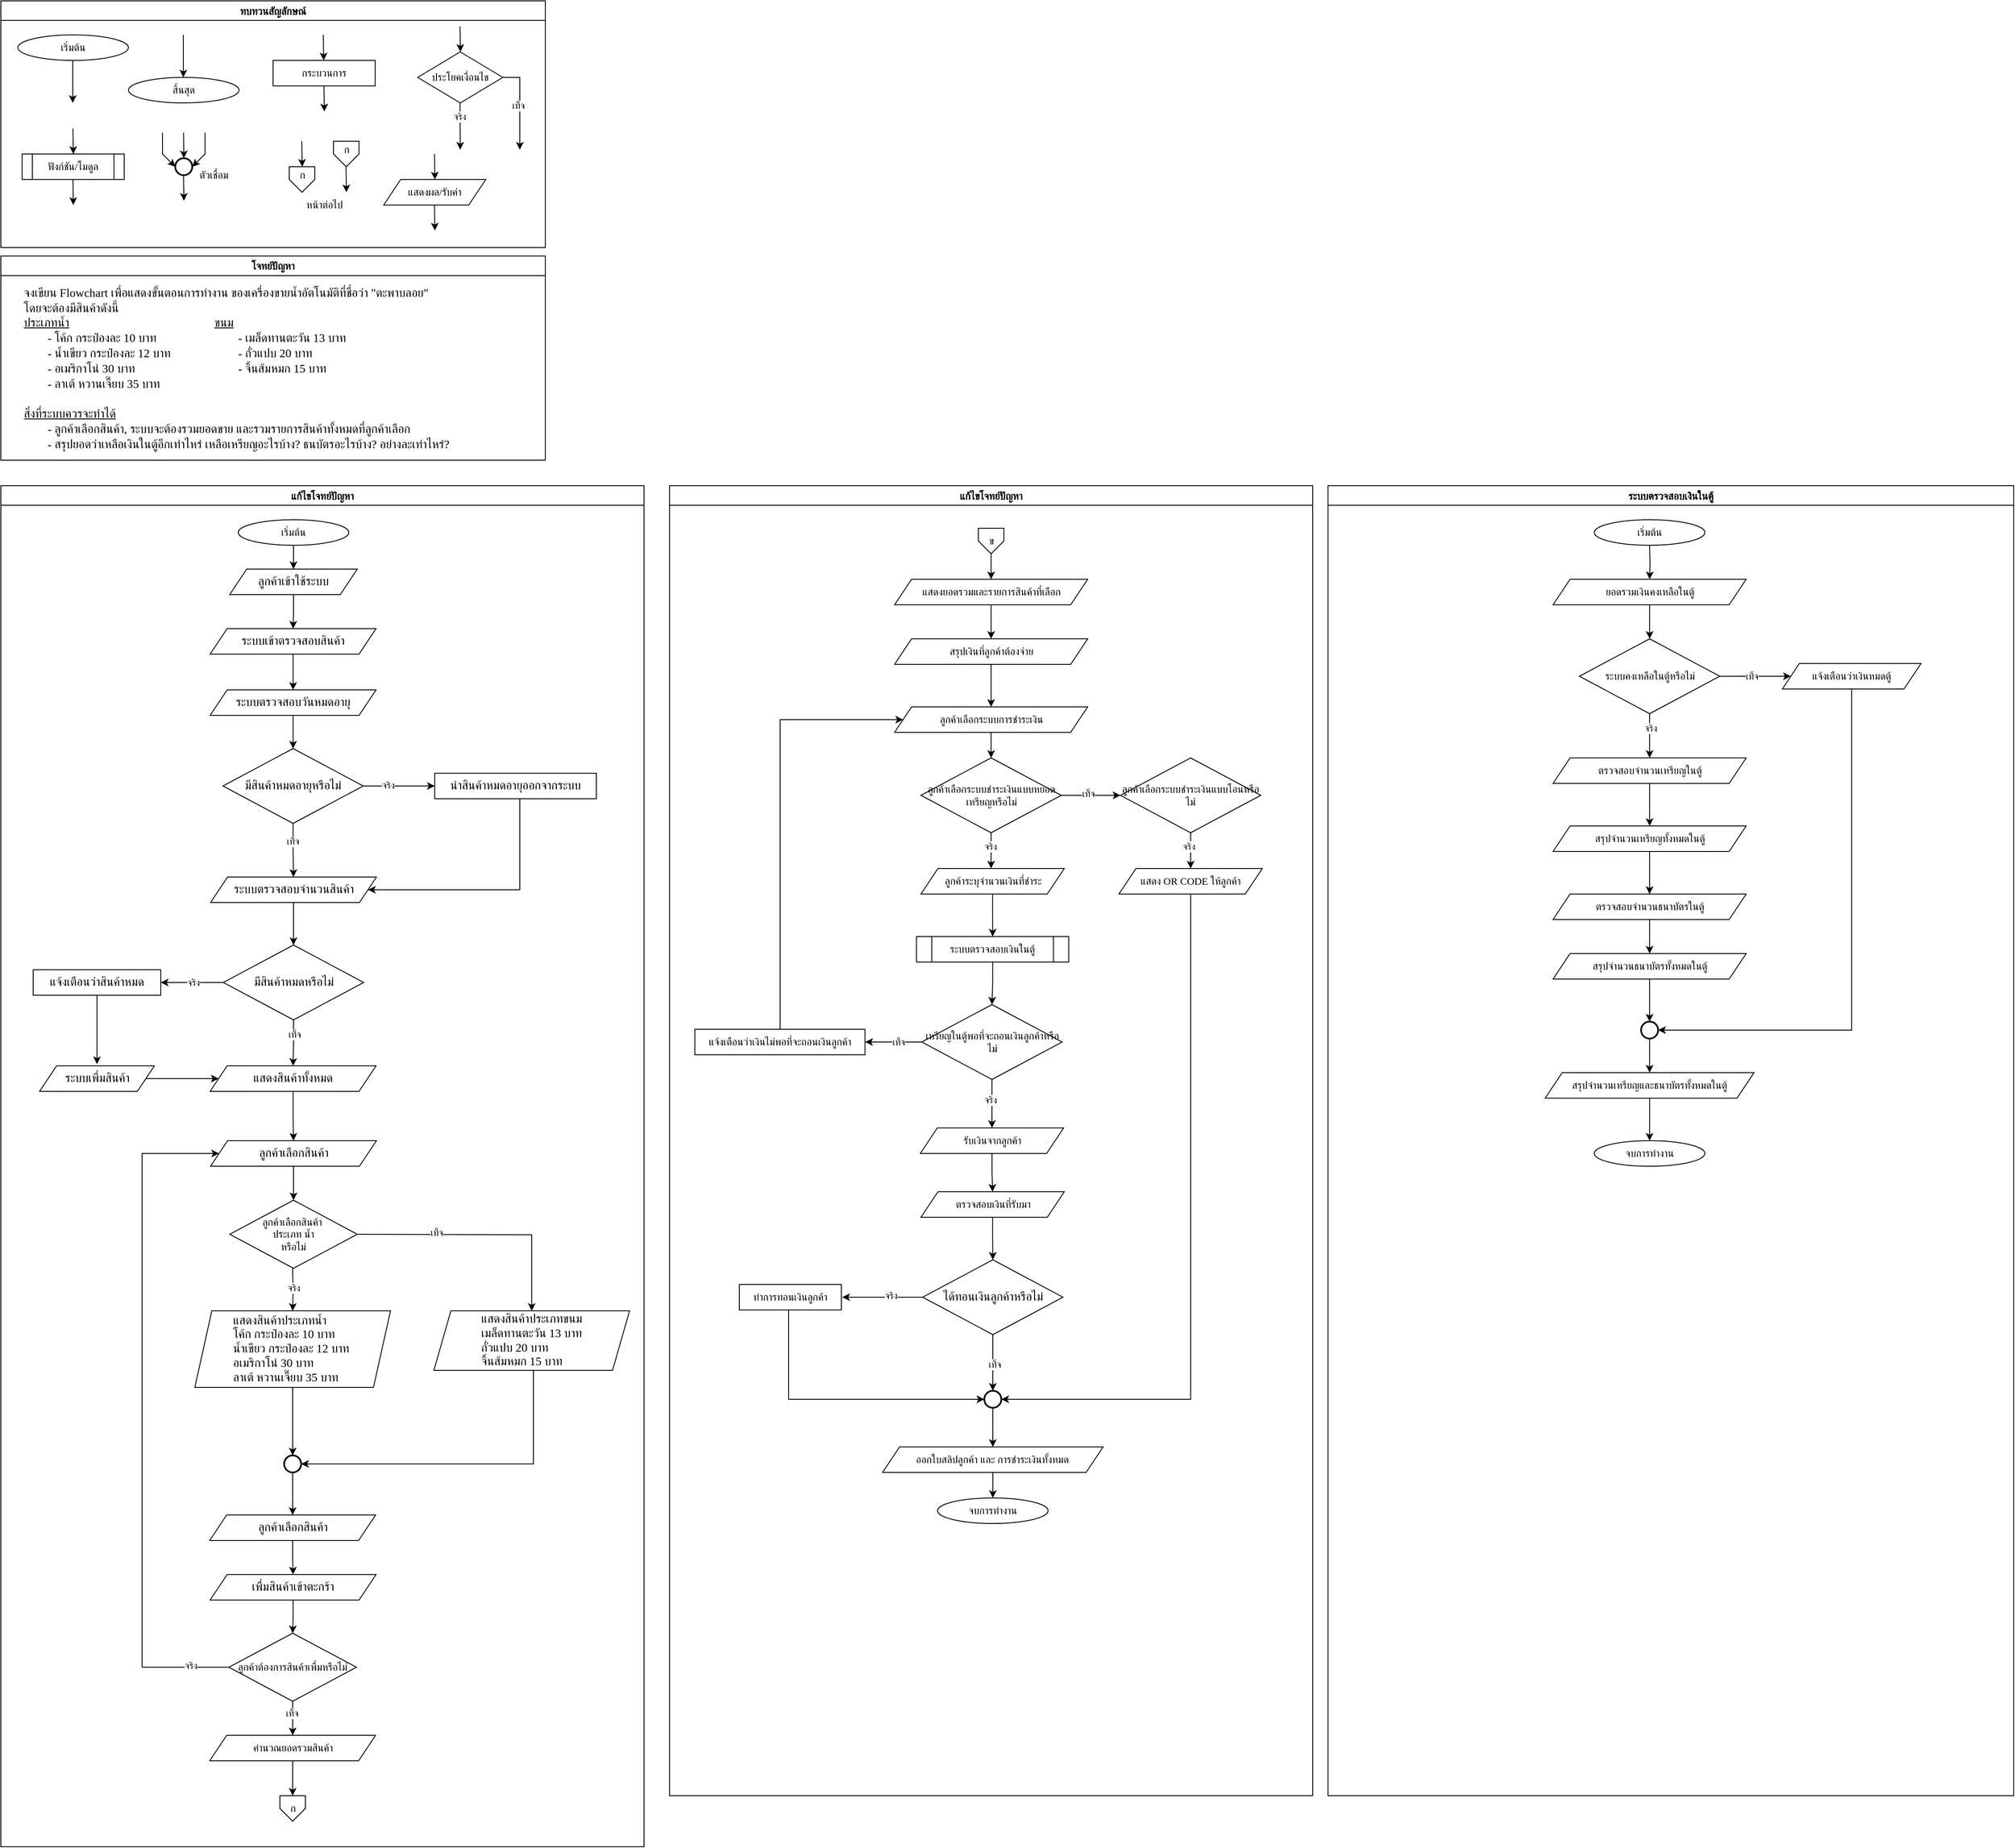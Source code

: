 <mxfile version="28.0.4">
  <diagram name="Page-1" id="oY477XvfAR57Zc5wULTe">
    <mxGraphModel grid="1" page="1" gridSize="10" guides="1" tooltips="1" connect="1" arrows="1" fold="1" pageScale="1" pageWidth="827" pageHeight="1169" math="0" shadow="0">
      <root>
        <mxCell id="0" />
        <mxCell id="1" parent="0" />
        <mxCell id="TCIQwKOR8D8wxOSMTqLO-1" value="ทบทวนสัญลักษณ์" style="swimlane;fontFamily=Sarabun;fontSource=https://fonts.googleapis.com/css?family=Sarabun;" vertex="1" parent="1">
          <mxGeometry x="94" y="110" width="640" height="290" as="geometry" />
        </mxCell>
        <mxCell id="TCIQwKOR8D8wxOSMTqLO-2" value="&lt;font data-font-src=&quot;https://fonts.googleapis.com/css?family=Sarabun&quot; face=&quot;Sarabun&quot;&gt;เริ่มต้น&lt;/font&gt;" style="ellipse;whiteSpace=wrap;html=1;" vertex="1" parent="TCIQwKOR8D8wxOSMTqLO-1">
          <mxGeometry x="20" y="40" width="130" height="30" as="geometry" />
        </mxCell>
        <mxCell id="TCIQwKOR8D8wxOSMTqLO-3" value="" style="endArrow=classic;html=1;rounded=0;" edge="1" parent="TCIQwKOR8D8wxOSMTqLO-1">
          <mxGeometry width="50" height="50" relative="1" as="geometry">
            <mxPoint x="84.5" y="70" as="sourcePoint" />
            <mxPoint x="84.5" y="120" as="targetPoint" />
          </mxGeometry>
        </mxCell>
        <mxCell id="TCIQwKOR8D8wxOSMTqLO-4" value="&lt;font face=&quot;Sarabun&quot;&gt;สิ้นสุด&lt;/font&gt;" style="ellipse;whiteSpace=wrap;html=1;" vertex="1" parent="TCIQwKOR8D8wxOSMTqLO-1">
          <mxGeometry x="150" y="90" width="130" height="30" as="geometry" />
        </mxCell>
        <mxCell id="TCIQwKOR8D8wxOSMTqLO-5" value="" style="endArrow=classic;html=1;rounded=0;" edge="1" parent="TCIQwKOR8D8wxOSMTqLO-1">
          <mxGeometry width="50" height="50" relative="1" as="geometry">
            <mxPoint x="214.5" y="40" as="sourcePoint" />
            <mxPoint x="214.5" y="90" as="targetPoint" />
          </mxGeometry>
        </mxCell>
        <mxCell id="TCIQwKOR8D8wxOSMTqLO-6" value="กระบวนการ" style="rounded=0;whiteSpace=wrap;html=1;fontFamily=Sarabun;fontSource=https://fonts.googleapis.com/css?family=Sarabun;" vertex="1" parent="TCIQwKOR8D8wxOSMTqLO-1">
          <mxGeometry x="320" y="70" width="120" height="30" as="geometry" />
        </mxCell>
        <mxCell id="TCIQwKOR8D8wxOSMTqLO-7" value="" style="endArrow=classic;html=1;rounded=0;" edge="1" parent="TCIQwKOR8D8wxOSMTqLO-1">
          <mxGeometry width="50" height="50" relative="1" as="geometry">
            <mxPoint x="379" y="40" as="sourcePoint" />
            <mxPoint x="379.5" y="70" as="targetPoint" />
          </mxGeometry>
        </mxCell>
        <mxCell id="TCIQwKOR8D8wxOSMTqLO-8" value="" style="endArrow=classic;html=1;rounded=0;" edge="1" parent="TCIQwKOR8D8wxOSMTqLO-1">
          <mxGeometry width="50" height="50" relative="1" as="geometry">
            <mxPoint x="379.75" y="100" as="sourcePoint" />
            <mxPoint x="380.25" y="130" as="targetPoint" />
          </mxGeometry>
        </mxCell>
        <mxCell id="TCIQwKOR8D8wxOSMTqLO-9" value="ประโยคเงื่อนไข" style="rhombus;whiteSpace=wrap;html=1;fontFamily=Sarabun;fontSource=https://fonts.googleapis.com/css?family=Sarabun;" vertex="1" parent="TCIQwKOR8D8wxOSMTqLO-1">
          <mxGeometry x="490" y="60" width="100" height="60" as="geometry" />
        </mxCell>
        <mxCell id="TCIQwKOR8D8wxOSMTqLO-10" value="" style="endArrow=classic;html=1;rounded=0;" edge="1" parent="TCIQwKOR8D8wxOSMTqLO-1">
          <mxGeometry width="50" height="50" relative="1" as="geometry">
            <mxPoint x="539.71" y="30" as="sourcePoint" />
            <mxPoint x="540.21" y="60" as="targetPoint" />
          </mxGeometry>
        </mxCell>
        <mxCell id="TCIQwKOR8D8wxOSMTqLO-11" value="" style="endArrow=classic;html=1;rounded=0;" edge="1" parent="TCIQwKOR8D8wxOSMTqLO-1">
          <mxGeometry width="50" height="50" relative="1" as="geometry">
            <mxPoint x="539.71" y="120" as="sourcePoint" />
            <mxPoint x="540" y="175" as="targetPoint" />
          </mxGeometry>
        </mxCell>
        <mxCell id="TCIQwKOR8D8wxOSMTqLO-12" value="จริง" style="edgeLabel;html=1;align=center;verticalAlign=middle;resizable=0;points=[];fontFamily=Sarabun;fontSource=https://fonts.googleapis.com/css?family=Sarabun;" connectable="0" vertex="1" parent="TCIQwKOR8D8wxOSMTqLO-11">
          <mxGeometry x="-0.414" y="-1" relative="1" as="geometry">
            <mxPoint as="offset" />
          </mxGeometry>
        </mxCell>
        <mxCell id="TCIQwKOR8D8wxOSMTqLO-13" value="" style="endArrow=classic;html=1;rounded=0;exitX=1;exitY=0.5;exitDx=0;exitDy=0;" edge="1" parent="TCIQwKOR8D8wxOSMTqLO-1" source="TCIQwKOR8D8wxOSMTqLO-9">
          <mxGeometry width="50" height="50" relative="1" as="geometry">
            <mxPoint x="620" y="95" as="sourcePoint" />
            <mxPoint x="610" y="175" as="targetPoint" />
            <Array as="points">
              <mxPoint x="610" y="90" />
            </Array>
          </mxGeometry>
        </mxCell>
        <mxCell id="TCIQwKOR8D8wxOSMTqLO-14" value="&lt;font data-font-src=&quot;https://fonts.googleapis.com/css?family=Sarabun&quot; face=&quot;Sarabun&quot;&gt;เท็จ&lt;/font&gt;" style="edgeLabel;html=1;align=center;verticalAlign=middle;resizable=0;points=[];" connectable="0" vertex="1" parent="TCIQwKOR8D8wxOSMTqLO-13">
          <mxGeometry x="-0.002" y="-2" relative="1" as="geometry">
            <mxPoint as="offset" />
          </mxGeometry>
        </mxCell>
        <mxCell id="TCIQwKOR8D8wxOSMTqLO-15" value="&lt;font data-font-src=&quot;https://fonts.googleapis.com/css?family=Sarabun&quot; face=&quot;Sarabun&quot;&gt;ฟังก์ชัน/โมดูล&lt;/font&gt;" style="shape=process;whiteSpace=wrap;html=1;backgroundOutline=1;" vertex="1" parent="TCIQwKOR8D8wxOSMTqLO-1">
          <mxGeometry x="25" y="180" width="120" height="30" as="geometry" />
        </mxCell>
        <mxCell id="TCIQwKOR8D8wxOSMTqLO-16" value="" style="endArrow=classic;html=1;rounded=0;" edge="1" parent="TCIQwKOR8D8wxOSMTqLO-1">
          <mxGeometry width="50" height="50" relative="1" as="geometry">
            <mxPoint x="84.71" y="150" as="sourcePoint" />
            <mxPoint x="85.21" y="180" as="targetPoint" />
          </mxGeometry>
        </mxCell>
        <mxCell id="TCIQwKOR8D8wxOSMTqLO-17" value="" style="endArrow=classic;html=1;rounded=0;" edge="1" parent="TCIQwKOR8D8wxOSMTqLO-1">
          <mxGeometry width="50" height="50" relative="1" as="geometry">
            <mxPoint x="84.71" y="210" as="sourcePoint" />
            <mxPoint x="85.21" y="240" as="targetPoint" />
          </mxGeometry>
        </mxCell>
        <mxCell id="TCIQwKOR8D8wxOSMTqLO-18" value="" style="strokeWidth=2;html=1;shape=mxgraph.flowchart.start_2;whiteSpace=wrap;" vertex="1" parent="TCIQwKOR8D8wxOSMTqLO-1">
          <mxGeometry x="205" y="185" width="20" height="20" as="geometry" />
        </mxCell>
        <mxCell id="TCIQwKOR8D8wxOSMTqLO-19" value="" style="endArrow=classic;html=1;rounded=0;" edge="1" parent="TCIQwKOR8D8wxOSMTqLO-1">
          <mxGeometry width="50" height="50" relative="1" as="geometry">
            <mxPoint x="214.71" y="155" as="sourcePoint" />
            <mxPoint x="215.21" y="185" as="targetPoint" />
          </mxGeometry>
        </mxCell>
        <mxCell id="TCIQwKOR8D8wxOSMTqLO-20" value="" style="endArrow=classic;html=1;rounded=0;entryX=0;entryY=0.5;entryDx=0;entryDy=0;entryPerimeter=0;" edge="1" parent="TCIQwKOR8D8wxOSMTqLO-1" target="TCIQwKOR8D8wxOSMTqLO-18">
          <mxGeometry width="50" height="50" relative="1" as="geometry">
            <mxPoint x="190.0" y="155" as="sourcePoint" />
            <mxPoint x="190.5" y="185" as="targetPoint" />
            <Array as="points">
              <mxPoint x="190" y="180" />
            </Array>
          </mxGeometry>
        </mxCell>
        <mxCell id="TCIQwKOR8D8wxOSMTqLO-21" value="" style="endArrow=classic;html=1;rounded=0;entryX=1;entryY=0.5;entryDx=0;entryDy=0;entryPerimeter=0;" edge="1" parent="TCIQwKOR8D8wxOSMTqLO-1" target="TCIQwKOR8D8wxOSMTqLO-18">
          <mxGeometry width="50" height="50" relative="1" as="geometry">
            <mxPoint x="240.0" y="155" as="sourcePoint" />
            <mxPoint x="240.5" y="185" as="targetPoint" />
            <Array as="points">
              <mxPoint x="240" y="180" />
            </Array>
          </mxGeometry>
        </mxCell>
        <mxCell id="TCIQwKOR8D8wxOSMTqLO-22" value="" style="endArrow=classic;html=1;rounded=0;" edge="1" parent="TCIQwKOR8D8wxOSMTqLO-1">
          <mxGeometry width="50" height="50" relative="1" as="geometry">
            <mxPoint x="214.71" y="205" as="sourcePoint" />
            <mxPoint x="215.21" y="235" as="targetPoint" />
          </mxGeometry>
        </mxCell>
        <mxCell id="TCIQwKOR8D8wxOSMTqLO-23" value="&lt;font data-font-src=&quot;https://fonts.googleapis.com/css?family=Sarabun&quot; face=&quot;Sarabun&quot;&gt;ตัวเชื่อม&lt;/font&gt;" style="text;html=1;align=center;verticalAlign=middle;resizable=0;points=[];autosize=1;strokeColor=none;fillColor=none;" vertex="1" parent="TCIQwKOR8D8wxOSMTqLO-1">
          <mxGeometry x="220" y="190" width="60" height="30" as="geometry" />
        </mxCell>
        <mxCell id="TCIQwKOR8D8wxOSMTqLO-24" value="" style="endArrow=classic;html=1;rounded=0;" edge="1" parent="TCIQwKOR8D8wxOSMTqLO-1">
          <mxGeometry width="50" height="50" relative="1" as="geometry">
            <mxPoint x="353.71" y="165" as="sourcePoint" />
            <mxPoint x="354.21" y="195" as="targetPoint" />
          </mxGeometry>
        </mxCell>
        <mxCell id="TCIQwKOR8D8wxOSMTqLO-25" value="" style="verticalLabelPosition=bottom;verticalAlign=top;html=1;shape=offPageConnector;rounded=0;size=0.5;" vertex="1" parent="TCIQwKOR8D8wxOSMTqLO-1">
          <mxGeometry x="339" y="195" width="30" height="30" as="geometry" />
        </mxCell>
        <mxCell id="TCIQwKOR8D8wxOSMTqLO-26" value="" style="endArrow=classic;html=1;rounded=0;" edge="1" parent="TCIQwKOR8D8wxOSMTqLO-1">
          <mxGeometry width="50" height="50" relative="1" as="geometry">
            <mxPoint x="405.71" y="195" as="sourcePoint" />
            <mxPoint x="406.21" y="225" as="targetPoint" />
          </mxGeometry>
        </mxCell>
        <mxCell id="TCIQwKOR8D8wxOSMTqLO-27" value="" style="verticalLabelPosition=bottom;verticalAlign=top;html=1;shape=offPageConnector;rounded=0;size=0.5;" vertex="1" parent="TCIQwKOR8D8wxOSMTqLO-1">
          <mxGeometry x="391" y="165" width="30" height="30" as="geometry" />
        </mxCell>
        <mxCell id="TCIQwKOR8D8wxOSMTqLO-28" value="หน้าต่อไป" style="text;html=1;align=center;verticalAlign=middle;resizable=0;points=[];autosize=1;strokeColor=none;fillColor=none;fontFamily=Sarabun;fontSource=https://fonts.googleapis.com/css?family=Sarabun;" vertex="1" parent="TCIQwKOR8D8wxOSMTqLO-1">
          <mxGeometry x="345" y="225" width="70" height="30" as="geometry" />
        </mxCell>
        <mxCell id="TCIQwKOR8D8wxOSMTqLO-29" value="ก" style="text;html=1;align=center;verticalAlign=middle;resizable=0;points=[];autosize=1;strokeColor=none;fillColor=none;fontFamily=Sarabun;fontSource=https://fonts.googleapis.com/css?family=Sarabun;" vertex="1" parent="TCIQwKOR8D8wxOSMTqLO-1">
          <mxGeometry x="339" y="190" width="30" height="30" as="geometry" />
        </mxCell>
        <mxCell id="TCIQwKOR8D8wxOSMTqLO-30" value="ก" style="text;html=1;align=center;verticalAlign=middle;resizable=0;points=[];autosize=1;strokeColor=none;fillColor=none;fontFamily=Sarabun;fontSource=https://fonts.googleapis.com/css?family=Sarabun;" vertex="1" parent="TCIQwKOR8D8wxOSMTqLO-1">
          <mxGeometry x="391" y="160" width="30" height="30" as="geometry" />
        </mxCell>
        <mxCell id="TCIQwKOR8D8wxOSMTqLO-31" value="แสดงผล/รับค่า" style="shape=parallelogram;perimeter=parallelogramPerimeter;whiteSpace=wrap;html=1;fixedSize=1;fontFamily=Sarabun;fontSource=https://fonts.googleapis.com/css?family=Sarabun;" vertex="1" parent="TCIQwKOR8D8wxOSMTqLO-1">
          <mxGeometry x="450" y="210" width="120" height="30" as="geometry" />
        </mxCell>
        <mxCell id="TCIQwKOR8D8wxOSMTqLO-32" value="" style="endArrow=classic;html=1;rounded=0;" edge="1" parent="TCIQwKOR8D8wxOSMTqLO-1">
          <mxGeometry width="50" height="50" relative="1" as="geometry">
            <mxPoint x="509.71" y="180" as="sourcePoint" />
            <mxPoint x="510.21" y="210" as="targetPoint" />
          </mxGeometry>
        </mxCell>
        <mxCell id="TCIQwKOR8D8wxOSMTqLO-33" value="" style="endArrow=classic;html=1;rounded=0;" edge="1" parent="TCIQwKOR8D8wxOSMTqLO-1">
          <mxGeometry width="50" height="50" relative="1" as="geometry">
            <mxPoint x="509.71" y="240" as="sourcePoint" />
            <mxPoint x="510.21" y="270" as="targetPoint" />
          </mxGeometry>
        </mxCell>
        <mxCell id="TCIQwKOR8D8wxOSMTqLO-34" value="แก้ไขโจทย์ปัญหา" style="swimlane;fontFamily=Sarabun;fontSource=https://fonts.googleapis.com/css?family=Sarabun;" vertex="1" parent="1">
          <mxGeometry x="94" y="680" width="756" height="1600" as="geometry" />
        </mxCell>
        <mxCell id="MhiW4oahEWbSiyGtzJEw-2" style="edgeStyle=orthogonalEdgeStyle;rounded=0;orthogonalLoop=1;jettySize=auto;html=1;" edge="1" parent="TCIQwKOR8D8wxOSMTqLO-34" source="TCIQwKOR8D8wxOSMTqLO-35" target="MhiW4oahEWbSiyGtzJEw-1">
          <mxGeometry relative="1" as="geometry" />
        </mxCell>
        <mxCell id="TCIQwKOR8D8wxOSMTqLO-35" value="&lt;font data-font-src=&quot;https://fonts.googleapis.com/css?family=Sarabun&quot; face=&quot;Sarabun&quot;&gt;เริ่มต้น&lt;/font&gt;" style="ellipse;whiteSpace=wrap;html=1;" vertex="1" parent="TCIQwKOR8D8wxOSMTqLO-34">
          <mxGeometry x="279" y="40" width="130" height="30" as="geometry" />
        </mxCell>
        <mxCell id="y96VNDoujmcpbtZDZFpe-9" style="edgeStyle=orthogonalEdgeStyle;rounded=0;orthogonalLoop=1;jettySize=auto;html=1;entryX=0.5;entryY=0;entryDx=0;entryDy=0;" edge="1" parent="TCIQwKOR8D8wxOSMTqLO-34">
          <mxGeometry relative="1" as="geometry">
            <mxPoint x="320" y="710" as="targetPoint" />
          </mxGeometry>
        </mxCell>
        <mxCell id="y96VNDoujmcpbtZDZFpe-11" style="edgeStyle=orthogonalEdgeStyle;rounded=0;orthogonalLoop=1;jettySize=auto;html=1;entryX=0.5;entryY=0;entryDx=0;entryDy=0;" edge="1" parent="TCIQwKOR8D8wxOSMTqLO-34">
          <mxGeometry relative="1" as="geometry">
            <mxPoint x="320" y="780" as="targetPoint" />
          </mxGeometry>
        </mxCell>
        <mxCell id="y96VNDoujmcpbtZDZFpe-15" style="edgeStyle=orthogonalEdgeStyle;rounded=0;orthogonalLoop=1;jettySize=auto;html=1;entryX=1;entryY=0.5;entryDx=0;entryDy=0;" edge="1" parent="TCIQwKOR8D8wxOSMTqLO-34">
          <mxGeometry relative="1" as="geometry">
            <Array as="points">
              <mxPoint x="426" y="820" />
              <mxPoint x="426" y="655" />
            </Array>
            <mxPoint x="394.89" y="820.059" as="sourcePoint" />
          </mxGeometry>
        </mxCell>
        <mxCell id="y96VNDoujmcpbtZDZFpe-94" style="edgeStyle=orthogonalEdgeStyle;rounded=0;orthogonalLoop=1;jettySize=auto;html=1;entryX=0.5;entryY=0;entryDx=0;entryDy=0;" edge="1" parent="TCIQwKOR8D8wxOSMTqLO-34">
          <mxGeometry relative="1" as="geometry">
            <mxPoint x="320" y="908" as="targetPoint" />
          </mxGeometry>
        </mxCell>
        <mxCell id="MhiW4oahEWbSiyGtzJEw-32" style="edgeStyle=orthogonalEdgeStyle;rounded=0;orthogonalLoop=1;jettySize=auto;html=1;entryX=0.5;entryY=0;entryDx=0;entryDy=0;" edge="1" parent="TCIQwKOR8D8wxOSMTqLO-34" source="MhiW4oahEWbSiyGtzJEw-1" target="MhiW4oahEWbSiyGtzJEw-31">
          <mxGeometry relative="1" as="geometry" />
        </mxCell>
        <mxCell id="MhiW4oahEWbSiyGtzJEw-1" value="&lt;div style=&quot;text-align: left;&quot;&gt;&lt;span style=&quot;background-color: transparent; color: light-dark(rgb(0, 0, 0), rgb(255, 255, 255)); font-size: 14px; text-wrap-mode: nowrap;&quot;&gt;ลูกค้าเข้าใช้ระบบ&lt;/span&gt;&lt;/div&gt;" style="shape=parallelogram;perimeter=parallelogramPerimeter;whiteSpace=wrap;html=1;fixedSize=1;fontFamily=Sarabun;fontSource=https://fonts.googleapis.com/css?family=Sarabun;" vertex="1" parent="TCIQwKOR8D8wxOSMTqLO-34">
          <mxGeometry x="269" y="98" width="150" height="30" as="geometry" />
        </mxCell>
        <mxCell id="MhiW4oahEWbSiyGtzJEw-104" style="edgeStyle=orthogonalEdgeStyle;rounded=0;orthogonalLoop=1;jettySize=auto;html=1;entryX=0.5;entryY=0;entryDx=0;entryDy=0;" edge="1" parent="TCIQwKOR8D8wxOSMTqLO-34" source="MhiW4oahEWbSiyGtzJEw-31" target="MhiW4oahEWbSiyGtzJEw-103">
          <mxGeometry relative="1" as="geometry" />
        </mxCell>
        <mxCell id="MhiW4oahEWbSiyGtzJEw-31" value="&lt;div style=&quot;text-align: left;&quot;&gt;&lt;span style=&quot;background-color: transparent; color: light-dark(rgb(0, 0, 0), rgb(255, 255, 255)); font-size: 14px; text-wrap-mode: nowrap;&quot;&gt;ระบบเข้าตรวจสอบสินค้า&lt;/span&gt;&lt;/div&gt;" style="shape=parallelogram;perimeter=parallelogramPerimeter;whiteSpace=wrap;html=1;fixedSize=1;fontFamily=Sarabun;fontSource=https://fonts.googleapis.com/css?family=Sarabun;" vertex="1" parent="TCIQwKOR8D8wxOSMTqLO-34">
          <mxGeometry x="246" y="168" width="195" height="30" as="geometry" />
        </mxCell>
        <mxCell id="MhiW4oahEWbSiyGtzJEw-68" style="edgeStyle=orthogonalEdgeStyle;rounded=0;orthogonalLoop=1;jettySize=auto;html=1;entryX=0;entryY=0.5;entryDx=0;entryDy=0;" edge="1" parent="TCIQwKOR8D8wxOSMTqLO-34" source="MhiW4oahEWbSiyGtzJEw-65">
          <mxGeometry relative="1" as="geometry">
            <mxPoint x="510" y="353.0" as="targetPoint" />
          </mxGeometry>
        </mxCell>
        <mxCell id="MhiW4oahEWbSiyGtzJEw-69" value="จริง" style="edgeLabel;html=1;align=center;verticalAlign=middle;resizable=0;points=[];" connectable="0" vertex="1" parent="MhiW4oahEWbSiyGtzJEw-68">
          <mxGeometry x="-0.319" y="1" relative="1" as="geometry">
            <mxPoint as="offset" />
          </mxGeometry>
        </mxCell>
        <mxCell id="MhiW4oahEWbSiyGtzJEw-107" style="edgeStyle=orthogonalEdgeStyle;rounded=0;orthogonalLoop=1;jettySize=auto;html=1;" edge="1" parent="TCIQwKOR8D8wxOSMTqLO-34" source="MhiW4oahEWbSiyGtzJEw-65" target="MhiW4oahEWbSiyGtzJEw-106">
          <mxGeometry relative="1" as="geometry" />
        </mxCell>
        <mxCell id="MhiW4oahEWbSiyGtzJEw-110" value="เท็จ" style="edgeLabel;html=1;align=center;verticalAlign=middle;resizable=0;points=[];" connectable="0" vertex="1" parent="MhiW4oahEWbSiyGtzJEw-107">
          <mxGeometry x="-0.338" y="-1" relative="1" as="geometry">
            <mxPoint as="offset" />
          </mxGeometry>
        </mxCell>
        <mxCell id="MhiW4oahEWbSiyGtzJEw-65" value="&lt;span style=&quot;font-size: 14px;&quot;&gt;มีสินค้าหมดอายุหรือไม่&lt;/span&gt;" style="rhombus;whiteSpace=wrap;html=1;fontFamily=Sarabun;fontSource=https://fonts.googleapis.com/css?family=Sarabun;" vertex="1" parent="TCIQwKOR8D8wxOSMTqLO-34">
          <mxGeometry x="261" y="309" width="165" height="88" as="geometry" />
        </mxCell>
        <mxCell id="MhiW4oahEWbSiyGtzJEw-70" style="edgeStyle=orthogonalEdgeStyle;rounded=0;orthogonalLoop=1;jettySize=auto;html=1;" edge="1" parent="TCIQwKOR8D8wxOSMTqLO-34" source="MhiW4oahEWbSiyGtzJEw-72" target="MhiW4oahEWbSiyGtzJEw-73">
          <mxGeometry relative="1" as="geometry" />
        </mxCell>
        <mxCell id="MhiW4oahEWbSiyGtzJEw-71" value="เท็จ" style="edgeLabel;html=1;align=center;verticalAlign=middle;resizable=0;points=[];" connectable="0" vertex="1" parent="MhiW4oahEWbSiyGtzJEw-70">
          <mxGeometry x="-0.367" y="1" relative="1" as="geometry">
            <mxPoint as="offset" />
          </mxGeometry>
        </mxCell>
        <mxCell id="MhiW4oahEWbSiyGtzJEw-78" style="edgeStyle=orthogonalEdgeStyle;rounded=0;orthogonalLoop=1;jettySize=auto;html=1;entryX=1;entryY=0.5;entryDx=0;entryDy=0;" edge="1" parent="TCIQwKOR8D8wxOSMTqLO-34" source="MhiW4oahEWbSiyGtzJEw-72">
          <mxGeometry relative="1" as="geometry">
            <mxPoint x="188" y="584" as="targetPoint" />
          </mxGeometry>
        </mxCell>
        <mxCell id="MhiW4oahEWbSiyGtzJEw-79" value="จริง" style="edgeLabel;html=1;align=center;verticalAlign=middle;resizable=0;points=[];" connectable="0" vertex="1" parent="MhiW4oahEWbSiyGtzJEw-78">
          <mxGeometry x="-0.022" relative="1" as="geometry">
            <mxPoint as="offset" />
          </mxGeometry>
        </mxCell>
        <mxCell id="MhiW4oahEWbSiyGtzJEw-72" value="&lt;font style=&quot;font-size: 14px;&quot;&gt;มีสินค้าหมดหรือไม่&lt;/font&gt;" style="rhombus;whiteSpace=wrap;html=1;fontFamily=Sarabun;fontSource=https://fonts.googleapis.com/css?family=Sarabun;" vertex="1" parent="TCIQwKOR8D8wxOSMTqLO-34">
          <mxGeometry x="261.5" y="540" width="165" height="88" as="geometry" />
        </mxCell>
        <mxCell id="MhiW4oahEWbSiyGtzJEw-86" style="edgeStyle=orthogonalEdgeStyle;rounded=0;orthogonalLoop=1;jettySize=auto;html=1;entryX=0.5;entryY=0;entryDx=0;entryDy=0;" edge="1" parent="TCIQwKOR8D8wxOSMTqLO-34" source="MhiW4oahEWbSiyGtzJEw-73" target="MhiW4oahEWbSiyGtzJEw-85">
          <mxGeometry relative="1" as="geometry" />
        </mxCell>
        <mxCell id="MhiW4oahEWbSiyGtzJEw-73" value="&lt;div style=&quot;text-align: left;&quot;&gt;&lt;span style=&quot;background-color: transparent; color: light-dark(rgb(0, 0, 0), rgb(255, 255, 255)); font-size: 14px; text-wrap-mode: nowrap;&quot;&gt;แสดงสินค้าทั้งหมด&lt;/span&gt;&lt;/div&gt;" style="shape=parallelogram;perimeter=parallelogramPerimeter;whiteSpace=wrap;html=1;fixedSize=1;fontFamily=Sarabun;fontSource=https://fonts.googleapis.com/css?family=Sarabun;" vertex="1" parent="TCIQwKOR8D8wxOSMTqLO-34">
          <mxGeometry x="246" y="682" width="195" height="30" as="geometry" />
        </mxCell>
        <mxCell id="MhiW4oahEWbSiyGtzJEw-111" style="edgeStyle=orthogonalEdgeStyle;rounded=0;orthogonalLoop=1;jettySize=auto;html=1;entryX=1;entryY=0.5;entryDx=0;entryDy=0;" edge="1" parent="TCIQwKOR8D8wxOSMTqLO-34" source="MhiW4oahEWbSiyGtzJEw-82" target="MhiW4oahEWbSiyGtzJEw-106">
          <mxGeometry relative="1" as="geometry">
            <Array as="points">
              <mxPoint x="610" y="475" />
            </Array>
          </mxGeometry>
        </mxCell>
        <mxCell id="MhiW4oahEWbSiyGtzJEw-82" value="&lt;span style=&quot;font-size: 14px; text-align: left; text-wrap-mode: nowrap;&quot;&gt;นำสินค้าหมดอายุออกจากระบบ&lt;/span&gt;" style="rounded=0;whiteSpace=wrap;html=1;fontFamily=Sarabun;fontSource=https://fonts.googleapis.com/css?family=Sarabun;" vertex="1" parent="TCIQwKOR8D8wxOSMTqLO-34">
          <mxGeometry x="510" y="338" width="190" height="30" as="geometry" />
        </mxCell>
        <mxCell id="MhiW4oahEWbSiyGtzJEw-303" style="edgeStyle=orthogonalEdgeStyle;rounded=0;orthogonalLoop=1;jettySize=auto;html=1;" edge="1" parent="TCIQwKOR8D8wxOSMTqLO-34" source="MhiW4oahEWbSiyGtzJEw-84">
          <mxGeometry relative="1" as="geometry">
            <mxPoint x="113.0" y="680" as="targetPoint" />
          </mxGeometry>
        </mxCell>
        <mxCell id="MhiW4oahEWbSiyGtzJEw-84" value="&lt;span style=&quot;font-size: 14px; text-align: left; text-wrap-mode: nowrap;&quot;&gt;แจ้งเตือนว่าสินค้าหมด&lt;/span&gt;" style="rounded=0;whiteSpace=wrap;html=1;fontFamily=Sarabun;fontSource=https://fonts.googleapis.com/css?family=Sarabun;" vertex="1" parent="TCIQwKOR8D8wxOSMTqLO-34">
          <mxGeometry x="38" y="569" width="150" height="30" as="geometry" />
        </mxCell>
        <mxCell id="MhiW4oahEWbSiyGtzJEw-97" style="edgeStyle=orthogonalEdgeStyle;rounded=0;orthogonalLoop=1;jettySize=auto;html=1;entryX=0.5;entryY=0;entryDx=0;entryDy=0;" edge="1" parent="TCIQwKOR8D8wxOSMTqLO-34" source="MhiW4oahEWbSiyGtzJEw-85" target="MhiW4oahEWbSiyGtzJEw-91">
          <mxGeometry relative="1" as="geometry" />
        </mxCell>
        <mxCell id="MhiW4oahEWbSiyGtzJEw-85" value="&lt;div style=&quot;text-align: left;&quot;&gt;&lt;span style=&quot;background-color: transparent; color: light-dark(rgb(0, 0, 0), rgb(255, 255, 255)); font-size: 14px; text-wrap-mode: nowrap;&quot;&gt;ลูกค้าเลือกสินค้า&lt;/span&gt;&lt;/div&gt;" style="shape=parallelogram;perimeter=parallelogramPerimeter;whiteSpace=wrap;html=1;fixedSize=1;fontFamily=Sarabun;fontSource=https://fonts.googleapis.com/css?family=Sarabun;" vertex="1" parent="TCIQwKOR8D8wxOSMTqLO-34">
          <mxGeometry x="246.5" y="770" width="195" height="30" as="geometry" />
        </mxCell>
        <mxCell id="MhiW4oahEWbSiyGtzJEw-87" style="edgeStyle=orthogonalEdgeStyle;rounded=0;orthogonalLoop=1;jettySize=auto;html=1;" edge="1" parent="TCIQwKOR8D8wxOSMTqLO-34" target="MhiW4oahEWbSiyGtzJEw-92">
          <mxGeometry relative="1" as="geometry">
            <mxPoint x="343" y="920" as="sourcePoint" />
          </mxGeometry>
        </mxCell>
        <mxCell id="MhiW4oahEWbSiyGtzJEw-88" value="จริง" style="edgeLabel;html=1;align=center;verticalAlign=middle;resizable=0;points=[];" connectable="0" vertex="1" parent="MhiW4oahEWbSiyGtzJEw-87">
          <mxGeometry x="-0.154" relative="1" as="geometry">
            <mxPoint y="1" as="offset" />
          </mxGeometry>
        </mxCell>
        <mxCell id="MhiW4oahEWbSiyGtzJEw-89" style="edgeStyle=orthogonalEdgeStyle;rounded=0;orthogonalLoop=1;jettySize=auto;html=1;" edge="1" parent="TCIQwKOR8D8wxOSMTqLO-34" target="MhiW4oahEWbSiyGtzJEw-93">
          <mxGeometry relative="1" as="geometry">
            <mxPoint x="417.901" y="880.053" as="sourcePoint" />
          </mxGeometry>
        </mxCell>
        <mxCell id="MhiW4oahEWbSiyGtzJEw-90" value="เท็จ" style="edgeLabel;html=1;align=center;verticalAlign=middle;resizable=0;points=[];" connectable="0" vertex="1" parent="MhiW4oahEWbSiyGtzJEw-89">
          <mxGeometry x="-0.363" y="3" relative="1" as="geometry">
            <mxPoint as="offset" />
          </mxGeometry>
        </mxCell>
        <mxCell id="MhiW4oahEWbSiyGtzJEw-91" value="ลูกค้าเลือกสินค้า&amp;nbsp;&lt;div&gt;ประเภท น้ำ&lt;/div&gt;&lt;div&gt;หรือไม่&lt;/div&gt;" style="rhombus;whiteSpace=wrap;html=1;fontFamily=Sarabun;fontSource=https://fonts.googleapis.com/css?family=Sarabun;" vertex="1" parent="TCIQwKOR8D8wxOSMTqLO-34">
          <mxGeometry x="269" y="840" width="150" height="80" as="geometry" />
        </mxCell>
        <mxCell id="MhiW4oahEWbSiyGtzJEw-92" value="&lt;div style=&quot;text-align: left;&quot;&gt;&lt;span style=&quot;font-size: 14px; text-wrap-mode: nowrap;&quot;&gt;แสดงสินค้าประเภทน้ำ&lt;/span&gt;&lt;span style=&quot;font-size: 14px; text-wrap-mode: nowrap; background-color: transparent; color: light-dark(rgb(0, 0, 0), rgb(255, 255, 255));&quot;&gt;&lt;/span&gt;&lt;/div&gt;&lt;div style=&quot;text-align: left;&quot;&gt;&lt;span style=&quot;font-size: 14px; text-wrap-mode: nowrap; background-color: transparent; color: light-dark(rgb(0, 0, 0), rgb(255, 255, 255));&quot;&gt;โค้ก กระป๋องละ 10 บาท&lt;/span&gt;&lt;/div&gt;&lt;div style=&quot;text-align: left;&quot;&gt;&lt;span style=&quot;font-size: 14px; text-wrap-mode: nowrap;&quot;&gt;น้ำเขียว กระป๋องละ 12 บาท&lt;/span&gt;&lt;span style=&quot;font-size: 14px; white-space: pre;&quot;&gt;&#x9;&lt;/span&gt;&lt;span style=&quot;font-size: 14px; text-wrap-mode: nowrap;&quot;&gt;&lt;/span&gt;&lt;/div&gt;&lt;div style=&quot;text-align: left;&quot;&gt;&lt;span style=&quot;font-size: 14px; text-wrap-mode: nowrap;&quot;&gt;อเมริกาโน่ 30 บาท&lt;/span&gt;&lt;/div&gt;&lt;div style=&quot;text-align: left;&quot;&gt;&lt;span style=&quot;font-size: 14px; text-wrap-mode: nowrap;&quot;&gt;ลาเต้ หวานเจี๊ยบ 35 บาท&lt;/span&gt;&lt;/div&gt;" style="shape=parallelogram;perimeter=parallelogramPerimeter;whiteSpace=wrap;html=1;fixedSize=1;fontFamily=Sarabun;fontSource=https://fonts.googleapis.com/css?family=Sarabun;" vertex="1" parent="TCIQwKOR8D8wxOSMTqLO-34">
          <mxGeometry x="228" y="970" width="230" height="90" as="geometry" />
        </mxCell>
        <mxCell id="MhiW4oahEWbSiyGtzJEw-93" value="&lt;div style=&quot;text-align: left;&quot;&gt;&lt;div&gt;&lt;span style=&quot;font-size: 14px; text-wrap-mode: nowrap;&quot;&gt;แสดงสินค้าประเภท&lt;/span&gt;&lt;span style=&quot;background-color: transparent; color: light-dark(rgb(0, 0, 0), rgb(255, 255, 255)); text-wrap-mode: nowrap; font-size: 14px;&quot;&gt;&lt;span style=&quot;white-space-collapse: preserve;&quot;&gt;ข&lt;/span&gt;นม&lt;/span&gt;&lt;/div&gt;&lt;div&gt;&lt;span style=&quot;font-size: 14px; text-wrap-mode: nowrap;&quot;&gt;เ&lt;/span&gt;&lt;span style=&quot;font-size: 14px; text-wrap-mode: nowrap; background-color: transparent; color: light-dark(rgb(0, 0, 0), rgb(255, 255, 255));&quot;&gt;มล็ดทานตะวัน 13 บาท&lt;/span&gt;&lt;/div&gt;&lt;div&gt;&lt;span style=&quot;font-size: 14px; text-wrap-mode: nowrap;&quot;&gt;ถั่วแปบ 20 บาท&lt;/span&gt;&lt;span style=&quot;font-size: 14px; text-wrap-mode: nowrap; background-color: transparent; color: light-dark(rgb(0, 0, 0), rgb(255, 255, 255));&quot;&gt;&lt;/span&gt;&lt;/div&gt;&lt;div&gt;&lt;span style=&quot;font-size: 14px; text-wrap-mode: nowrap;&quot;&gt;จิ้นส้มหมก 15 บาท&lt;/span&gt;&lt;/div&gt;&lt;/div&gt;" style="shape=parallelogram;perimeter=parallelogramPerimeter;whiteSpace=wrap;html=1;fixedSize=1;fontFamily=Sarabun;fontSource=https://fonts.googleapis.com/css?family=Sarabun;" vertex="1" parent="TCIQwKOR8D8wxOSMTqLO-34">
          <mxGeometry x="509" y="970" width="230" height="70" as="geometry" />
        </mxCell>
        <mxCell id="MhiW4oahEWbSiyGtzJEw-115" style="edgeStyle=orthogonalEdgeStyle;rounded=0;orthogonalLoop=1;jettySize=auto;html=1;entryX=0.5;entryY=0;entryDx=0;entryDy=0;" edge="1" parent="TCIQwKOR8D8wxOSMTqLO-34" source="MhiW4oahEWbSiyGtzJEw-94" target="MhiW4oahEWbSiyGtzJEw-114">
          <mxGeometry relative="1" as="geometry" />
        </mxCell>
        <mxCell id="MhiW4oahEWbSiyGtzJEw-94" value="" style="strokeWidth=2;html=1;shape=mxgraph.flowchart.start_2;whiteSpace=wrap;" vertex="1" parent="TCIQwKOR8D8wxOSMTqLO-34">
          <mxGeometry x="333" y="1140" width="20" height="20" as="geometry" />
        </mxCell>
        <mxCell id="MhiW4oahEWbSiyGtzJEw-105" style="edgeStyle=orthogonalEdgeStyle;rounded=0;orthogonalLoop=1;jettySize=auto;html=1;" edge="1" parent="TCIQwKOR8D8wxOSMTqLO-34" source="MhiW4oahEWbSiyGtzJEw-103" target="MhiW4oahEWbSiyGtzJEw-65">
          <mxGeometry relative="1" as="geometry" />
        </mxCell>
        <mxCell id="MhiW4oahEWbSiyGtzJEw-103" value="&lt;div style=&quot;text-align: left;&quot;&gt;&lt;span style=&quot;font-size: 14px; text-wrap-mode: nowrap;&quot;&gt;ระบบตรวจสอบวันหมดอายุ&lt;/span&gt;&lt;/div&gt;" style="shape=parallelogram;perimeter=parallelogramPerimeter;whiteSpace=wrap;html=1;fixedSize=1;fontFamily=Sarabun;fontSource=https://fonts.googleapis.com/css?family=Sarabun;" vertex="1" parent="TCIQwKOR8D8wxOSMTqLO-34">
          <mxGeometry x="246" y="240" width="195" height="30" as="geometry" />
        </mxCell>
        <mxCell id="MhiW4oahEWbSiyGtzJEw-108" style="edgeStyle=orthogonalEdgeStyle;rounded=0;orthogonalLoop=1;jettySize=auto;html=1;entryX=0.5;entryY=0;entryDx=0;entryDy=0;" edge="1" parent="TCIQwKOR8D8wxOSMTqLO-34" source="MhiW4oahEWbSiyGtzJEw-106" target="MhiW4oahEWbSiyGtzJEw-72">
          <mxGeometry relative="1" as="geometry" />
        </mxCell>
        <mxCell id="MhiW4oahEWbSiyGtzJEw-106" value="&lt;div style=&quot;text-align: left;&quot;&gt;&lt;span style=&quot;font-size: 14px; text-wrap-mode: nowrap;&quot;&gt;ระบบตรวจสอบจำนวนสินค้า&lt;/span&gt;&lt;/div&gt;" style="shape=parallelogram;perimeter=parallelogramPerimeter;whiteSpace=wrap;html=1;fixedSize=1;fontFamily=Sarabun;fontSource=https://fonts.googleapis.com/css?family=Sarabun;" vertex="1" parent="TCIQwKOR8D8wxOSMTqLO-34">
          <mxGeometry x="246.5" y="460" width="195" height="30" as="geometry" />
        </mxCell>
        <mxCell id="MhiW4oahEWbSiyGtzJEw-112" style="edgeStyle=orthogonalEdgeStyle;rounded=0;orthogonalLoop=1;jettySize=auto;html=1;entryX=0.5;entryY=0;entryDx=0;entryDy=0;entryPerimeter=0;" edge="1" parent="TCIQwKOR8D8wxOSMTqLO-34" source="MhiW4oahEWbSiyGtzJEw-92" target="MhiW4oahEWbSiyGtzJEw-94">
          <mxGeometry relative="1" as="geometry" />
        </mxCell>
        <mxCell id="MhiW4oahEWbSiyGtzJEw-113" style="edgeStyle=orthogonalEdgeStyle;rounded=0;orthogonalLoop=1;jettySize=auto;html=1;entryX=1;entryY=0.5;entryDx=0;entryDy=0;entryPerimeter=0;" edge="1" parent="TCIQwKOR8D8wxOSMTqLO-34" source="MhiW4oahEWbSiyGtzJEw-93" target="MhiW4oahEWbSiyGtzJEw-94">
          <mxGeometry relative="1" as="geometry">
            <Array as="points">
              <mxPoint x="626" y="1150" />
            </Array>
          </mxGeometry>
        </mxCell>
        <mxCell id="MhiW4oahEWbSiyGtzJEw-128" style="edgeStyle=orthogonalEdgeStyle;rounded=0;orthogonalLoop=1;jettySize=auto;html=1;entryX=0.5;entryY=0;entryDx=0;entryDy=0;" edge="1" parent="TCIQwKOR8D8wxOSMTqLO-34" source="MhiW4oahEWbSiyGtzJEw-114" target="MhiW4oahEWbSiyGtzJEw-127">
          <mxGeometry relative="1" as="geometry" />
        </mxCell>
        <mxCell id="MhiW4oahEWbSiyGtzJEw-114" value="&lt;div style=&quot;text-align: left;&quot;&gt;&lt;span style=&quot;background-color: transparent; color: light-dark(rgb(0, 0, 0), rgb(255, 255, 255)); font-size: 14px; text-wrap-mode: nowrap;&quot;&gt;ลูกค้าเลือกสินค้า&lt;/span&gt;&lt;/div&gt;" style="shape=parallelogram;perimeter=parallelogramPerimeter;whiteSpace=wrap;html=1;fixedSize=1;fontFamily=Sarabun;fontSource=https://fonts.googleapis.com/css?family=Sarabun;" vertex="1" parent="TCIQwKOR8D8wxOSMTqLO-34">
          <mxGeometry x="245.5" y="1210" width="195" height="30" as="geometry" />
        </mxCell>
        <mxCell id="MhiW4oahEWbSiyGtzJEw-125" style="edgeStyle=orthogonalEdgeStyle;rounded=0;orthogonalLoop=1;jettySize=auto;html=1;" edge="1" parent="TCIQwKOR8D8wxOSMTqLO-34" source="MhiW4oahEWbSiyGtzJEw-120" target="MhiW4oahEWbSiyGtzJEw-124">
          <mxGeometry relative="1" as="geometry" />
        </mxCell>
        <mxCell id="MhiW4oahEWbSiyGtzJEw-126" value="เท็จ" style="edgeLabel;html=1;align=center;verticalAlign=middle;resizable=0;points=[];" connectable="0" vertex="1" parent="MhiW4oahEWbSiyGtzJEw-125">
          <mxGeometry x="-0.333" y="-1" relative="1" as="geometry">
            <mxPoint as="offset" />
          </mxGeometry>
        </mxCell>
        <mxCell id="MhiW4oahEWbSiyGtzJEw-132" style="edgeStyle=orthogonalEdgeStyle;rounded=0;orthogonalLoop=1;jettySize=auto;html=1;entryX=0;entryY=0.5;entryDx=0;entryDy=0;" edge="1" parent="TCIQwKOR8D8wxOSMTqLO-34" source="MhiW4oahEWbSiyGtzJEw-120" target="MhiW4oahEWbSiyGtzJEw-85">
          <mxGeometry relative="1" as="geometry">
            <Array as="points">
              <mxPoint x="166" y="1389" />
              <mxPoint x="166" y="785" />
            </Array>
          </mxGeometry>
        </mxCell>
        <mxCell id="MhiW4oahEWbSiyGtzJEw-133" value="จริง" style="edgeLabel;html=1;align=center;verticalAlign=middle;resizable=0;points=[];" connectable="0" vertex="1" parent="MhiW4oahEWbSiyGtzJEw-132">
          <mxGeometry x="-0.887" y="-2" relative="1" as="geometry">
            <mxPoint as="offset" />
          </mxGeometry>
        </mxCell>
        <mxCell id="MhiW4oahEWbSiyGtzJEw-120" value="ลูกค้าต้องการสินค้าเพื่มหรือไม่" style="rhombus;whiteSpace=wrap;html=1;fontFamily=Sarabun;fontSource=https://fonts.googleapis.com/css?family=Sarabun;" vertex="1" parent="TCIQwKOR8D8wxOSMTqLO-34">
          <mxGeometry x="268" y="1349" width="150" height="80" as="geometry" />
        </mxCell>
        <mxCell id="MhiW4oahEWbSiyGtzJEw-197" style="edgeStyle=orthogonalEdgeStyle;rounded=0;orthogonalLoop=1;jettySize=auto;html=1;" edge="1" parent="TCIQwKOR8D8wxOSMTqLO-34" source="MhiW4oahEWbSiyGtzJEw-124" target="MhiW4oahEWbSiyGtzJEw-195">
          <mxGeometry relative="1" as="geometry" />
        </mxCell>
        <mxCell id="MhiW4oahEWbSiyGtzJEw-124" value="&lt;div style=&quot;text-align: left;&quot;&gt;คำนวณยอดรวมสินค้า&lt;/div&gt;" style="shape=parallelogram;perimeter=parallelogramPerimeter;whiteSpace=wrap;html=1;fixedSize=1;fontFamily=Sarabun;fontSource=https://fonts.googleapis.com/css?family=Sarabun;" vertex="1" parent="TCIQwKOR8D8wxOSMTqLO-34">
          <mxGeometry x="245.5" y="1469" width="195" height="30" as="geometry" />
        </mxCell>
        <mxCell id="MhiW4oahEWbSiyGtzJEw-129" style="edgeStyle=orthogonalEdgeStyle;rounded=0;orthogonalLoop=1;jettySize=auto;html=1;" edge="1" parent="TCIQwKOR8D8wxOSMTqLO-34" source="MhiW4oahEWbSiyGtzJEw-127" target="MhiW4oahEWbSiyGtzJEw-120">
          <mxGeometry relative="1" as="geometry" />
        </mxCell>
        <mxCell id="MhiW4oahEWbSiyGtzJEw-127" value="&lt;div style=&quot;text-align: left;&quot;&gt;&lt;span style=&quot;background-color: transparent; color: light-dark(rgb(0, 0, 0), rgb(255, 255, 255)); font-size: 14px; text-wrap-mode: nowrap;&quot;&gt;เพื่มสินค้าเข้าตะกร้า&lt;/span&gt;&lt;/div&gt;" style="shape=parallelogram;perimeter=parallelogramPerimeter;whiteSpace=wrap;html=1;fixedSize=1;fontFamily=Sarabun;fontSource=https://fonts.googleapis.com/css?family=Sarabun;" vertex="1" parent="TCIQwKOR8D8wxOSMTqLO-34">
          <mxGeometry x="246" y="1280" width="195" height="30" as="geometry" />
        </mxCell>
        <mxCell id="MhiW4oahEWbSiyGtzJEw-194" value="" style="verticalLabelPosition=bottom;verticalAlign=top;html=1;shape=offPageConnector;rounded=0;size=0.5;" vertex="1" parent="TCIQwKOR8D8wxOSMTqLO-34">
          <mxGeometry x="328" y="1540" width="30" height="30" as="geometry" />
        </mxCell>
        <mxCell id="MhiW4oahEWbSiyGtzJEw-195" value="ก" style="text;html=1;align=center;verticalAlign=middle;resizable=0;points=[];autosize=1;strokeColor=none;fillColor=none;fontFamily=Sarabun;fontSource=https://fonts.googleapis.com/css?family=Sarabun;" vertex="1" parent="TCIQwKOR8D8wxOSMTqLO-34">
          <mxGeometry x="328" y="1540" width="30" height="30" as="geometry" />
        </mxCell>
        <mxCell id="MhiW4oahEWbSiyGtzJEw-304" style="edgeStyle=orthogonalEdgeStyle;rounded=0;orthogonalLoop=1;jettySize=auto;html=1;" edge="1" parent="TCIQwKOR8D8wxOSMTqLO-34" source="MhiW4oahEWbSiyGtzJEw-302" target="MhiW4oahEWbSiyGtzJEw-73">
          <mxGeometry relative="1" as="geometry" />
        </mxCell>
        <mxCell id="MhiW4oahEWbSiyGtzJEw-302" value="&lt;div style=&quot;text-align: left;&quot;&gt;&lt;span style=&quot;font-size: 14px; text-wrap-mode: nowrap;&quot;&gt;ระบบเพื่มสินค้า&lt;/span&gt;&lt;/div&gt;" style="shape=parallelogram;perimeter=parallelogramPerimeter;whiteSpace=wrap;html=1;fixedSize=1;fontFamily=Sarabun;fontSource=https://fonts.googleapis.com/css?family=Sarabun;" vertex="1" parent="TCIQwKOR8D8wxOSMTqLO-34">
          <mxGeometry x="45.5" y="682" width="135" height="30" as="geometry" />
        </mxCell>
        <mxCell id="TCIQwKOR8D8wxOSMTqLO-37" value="&lt;font data-font-src=&quot;https://fonts.googleapis.com/css?family=Sarabun&quot; face=&quot;Sarabun&quot;&gt;โจทย์ปัญหา&lt;/font&gt;" style="swimlane;whiteSpace=wrap;html=1;" vertex="1" parent="1">
          <mxGeometry x="94" y="410" width="640" height="240" as="geometry" />
        </mxCell>
        <mxCell id="TCIQwKOR8D8wxOSMTqLO-38" value="&lt;font data-font-src=&quot;https://fonts.googleapis.com/css?family=Sarabun&quot; face=&quot;Sarabun&quot; style=&quot;font-size: 14px;&quot;&gt;จงเขียน Flowchart เพื่อแสดงขั้นตอนการทำงาน ของเครื่องขายน้ำอัตโนมัติที่ชื่อว่า &quot;ตะพาบลอย&quot;&lt;br&gt;โดยจะต้องมีสินค้าดังนี้&lt;br&gt;&lt;u&gt;ประเภทน้ำ&lt;span style=&quot;white-space: pre;&quot;&gt;&#x9;&lt;/span&gt;&lt;span style=&quot;white-space: pre;&quot;&gt;&#x9;&lt;/span&gt;&lt;span style=&quot;white-space: pre;&quot;&gt;&#x9;&lt;/span&gt;&lt;span style=&quot;white-space: pre;&quot;&gt;&#x9;&lt;/span&gt;&lt;span style=&quot;white-space: pre;&quot;&gt;&#x9;&lt;/span&gt;&lt;span style=&quot;white-space: pre;&quot;&gt;&#x9;&lt;span style=&quot;white-space: pre;&quot;&gt;&#x9;&lt;/span&gt;ข&lt;/span&gt;นม&lt;/u&gt;&lt;br&gt;&lt;span style=&quot;white-space: pre;&quot;&gt;&#x9;&lt;/span&gt;- โค้ก กระป๋องละ 10 บาท&lt;span style=&quot;white-space: pre;&quot;&gt;&#x9;&lt;/span&gt;&lt;span style=&quot;white-space: pre;&quot;&gt;&#x9;&lt;/span&gt;&lt;span style=&quot;white-space: pre;&quot;&gt;&#x9;&lt;/span&gt;&lt;span style=&quot;white-space: pre;&quot;&gt;&#x9;&lt;/span&gt;- เมล็ดทานตะวัน 13 บาท&lt;br&gt;&lt;span style=&quot;white-space: pre;&quot;&gt;&#x9;&lt;/span&gt;- น้ำเขียว กระป๋องละ 12 บาท&lt;span style=&quot;white-space: pre;&quot;&gt;&#x9;&lt;/span&gt;&lt;span style=&quot;white-space: pre;&quot;&gt;&#x9;&lt;/span&gt;&lt;span style=&quot;white-space: pre;&quot;&gt;&#x9;&lt;/span&gt;- ถั่วแปบ 20 บาท&lt;br&gt;&lt;span style=&quot;white-space: pre;&quot;&gt;&#x9;&lt;/span&gt;- อเมริกาโน่ 30 บาท&lt;span style=&quot;white-space: pre;&quot;&gt;&#x9;&lt;/span&gt;&lt;span style=&quot;white-space: pre;&quot;&gt;&#x9;&lt;/span&gt;&lt;span style=&quot;white-space: pre;&quot;&gt;&#x9;&lt;/span&gt;&lt;span style=&quot;white-space: pre;&quot;&gt;&#x9;&lt;/span&gt;&lt;span style=&quot;white-space: pre;&quot;&gt;&#x9;&lt;/span&gt;- จิ้นส้มหมก 15 บาท&lt;br&gt;&lt;span style=&quot;white-space: pre;&quot;&gt;&#x9;&lt;/span&gt;- ลาเต้ หวานเจี๊ยบ 35 บาท&lt;span style=&quot;white-space: pre;&quot;&gt;&#x9;&lt;/span&gt;&lt;br&gt;&lt;br&gt;&lt;u&gt;สิ่งที่ระบบควรจะทำได้&lt;/u&gt;&lt;br&gt;&lt;span style=&quot;white-space: pre;&quot;&gt;&#x9;&lt;/span&gt;- ลูกค้าเลือกสินค้า, ระบบจะต้องรวมยอดขาย และรวมรายการสินค้าทั้งหมดที่ลูกค้าเลือก&lt;br&gt;&lt;span style=&quot;white-space: pre;&quot;&gt;&#x9;&lt;/span&gt;- สรุปยอดว่าเหลือเงินในตู้อีกเท่าไหร่ เหลือเหรียญอะไรบ้าง? ธนบัตรอะไรบ้าง? อย่างละเท่าไหร่?&lt;br&gt;&lt;br&gt;&lt;br&gt;&lt;/font&gt;" style="text;html=1;align=left;verticalAlign=middle;resizable=0;points=[];autosize=1;strokeColor=none;fillColor=none;fontSize=14;" vertex="1" parent="TCIQwKOR8D8wxOSMTqLO-37">
          <mxGeometry x="25" y="30" width="580" height="240" as="geometry" />
        </mxCell>
        <mxCell id="y96VNDoujmcpbtZDZFpe-5" style="edgeStyle=orthogonalEdgeStyle;rounded=0;orthogonalLoop=1;jettySize=auto;html=1;" edge="1" parent="1">
          <mxGeometry relative="1" as="geometry">
            <mxPoint x="414" y="1309" as="targetPoint" />
          </mxGeometry>
        </mxCell>
        <mxCell id="y96VNDoujmcpbtZDZFpe-6" style="edgeStyle=orthogonalEdgeStyle;rounded=0;orthogonalLoop=1;jettySize=auto;html=1;" edge="1" parent="1">
          <mxGeometry relative="1" as="geometry">
            <mxPoint x="414" y="1392" as="targetPoint" />
          </mxGeometry>
        </mxCell>
        <mxCell id="MhiW4oahEWbSiyGtzJEw-134" value="แก้ไขโจทย์ปัญหา" style="swimlane;fontFamily=Sarabun;fontSource=https://fonts.googleapis.com/css?family=Sarabun;" vertex="1" parent="1">
          <mxGeometry x="880" y="680" width="756" height="1540" as="geometry" />
        </mxCell>
        <mxCell id="MhiW4oahEWbSiyGtzJEw-137" style="edgeStyle=orthogonalEdgeStyle;rounded=0;orthogonalLoop=1;jettySize=auto;html=1;entryX=0.5;entryY=0;entryDx=0;entryDy=0;" edge="1" parent="MhiW4oahEWbSiyGtzJEw-134">
          <mxGeometry relative="1" as="geometry">
            <mxPoint x="320" y="710" as="targetPoint" />
          </mxGeometry>
        </mxCell>
        <mxCell id="MhiW4oahEWbSiyGtzJEw-138" style="edgeStyle=orthogonalEdgeStyle;rounded=0;orthogonalLoop=1;jettySize=auto;html=1;entryX=0.5;entryY=0;entryDx=0;entryDy=0;" edge="1" parent="MhiW4oahEWbSiyGtzJEw-134">
          <mxGeometry relative="1" as="geometry">
            <mxPoint x="320" y="780" as="targetPoint" />
          </mxGeometry>
        </mxCell>
        <mxCell id="MhiW4oahEWbSiyGtzJEw-139" style="edgeStyle=orthogonalEdgeStyle;rounded=0;orthogonalLoop=1;jettySize=auto;html=1;entryX=1;entryY=0.5;entryDx=0;entryDy=0;" edge="1" parent="MhiW4oahEWbSiyGtzJEw-134">
          <mxGeometry relative="1" as="geometry">
            <Array as="points">
              <mxPoint x="426" y="820" />
              <mxPoint x="426" y="655" />
            </Array>
            <mxPoint x="394.89" y="820.059" as="sourcePoint" />
          </mxGeometry>
        </mxCell>
        <mxCell id="MhiW4oahEWbSiyGtzJEw-140" style="edgeStyle=orthogonalEdgeStyle;rounded=0;orthogonalLoop=1;jettySize=auto;html=1;entryX=0.5;entryY=0;entryDx=0;entryDy=0;" edge="1" parent="MhiW4oahEWbSiyGtzJEw-134">
          <mxGeometry relative="1" as="geometry">
            <mxPoint x="320" y="908" as="targetPoint" />
          </mxGeometry>
        </mxCell>
        <mxCell id="MhiW4oahEWbSiyGtzJEw-196" value="" style="verticalLabelPosition=bottom;verticalAlign=top;html=1;shape=offPageConnector;rounded=0;size=0.5;" vertex="1" parent="MhiW4oahEWbSiyGtzJEw-134">
          <mxGeometry x="363" y="50" width="30" height="30" as="geometry" />
        </mxCell>
        <mxCell id="MhiW4oahEWbSiyGtzJEw-204" style="edgeStyle=orthogonalEdgeStyle;rounded=0;orthogonalLoop=1;jettySize=auto;html=1;entryX=0.5;entryY=0;entryDx=0;entryDy=0;" edge="1" parent="MhiW4oahEWbSiyGtzJEw-134" source="MhiW4oahEWbSiyGtzJEw-198" target="MhiW4oahEWbSiyGtzJEw-200">
          <mxGeometry relative="1" as="geometry" />
        </mxCell>
        <mxCell id="MhiW4oahEWbSiyGtzJEw-198" value="ข" style="text;html=1;align=center;verticalAlign=middle;resizable=0;points=[];autosize=1;strokeColor=none;fillColor=none;fontFamily=Sarabun;fontSource=https://fonts.googleapis.com/css?family=Sarabun;" vertex="1" parent="MhiW4oahEWbSiyGtzJEw-134">
          <mxGeometry x="363" y="50" width="30" height="30" as="geometry" />
        </mxCell>
        <mxCell id="MhiW4oahEWbSiyGtzJEw-234" style="edgeStyle=orthogonalEdgeStyle;rounded=0;orthogonalLoop=1;jettySize=auto;html=1;entryX=0.5;entryY=0;entryDx=0;entryDy=0;" edge="1" parent="MhiW4oahEWbSiyGtzJEw-134" source="MhiW4oahEWbSiyGtzJEw-200" target="MhiW4oahEWbSiyGtzJEw-233">
          <mxGeometry relative="1" as="geometry" />
        </mxCell>
        <mxCell id="MhiW4oahEWbSiyGtzJEw-200" value="&lt;div style=&quot;&quot;&gt;แสดงยอดรวมและรายการสินค้าที่เลือก&lt;/div&gt;" style="shape=parallelogram;perimeter=parallelogramPerimeter;whiteSpace=wrap;html=1;fixedSize=1;fontFamily=Sarabun;fontSource=https://fonts.googleapis.com/css?family=Sarabun;align=center;" vertex="1" parent="MhiW4oahEWbSiyGtzJEw-134">
          <mxGeometry x="264.5" y="110" width="227" height="30" as="geometry" />
        </mxCell>
        <mxCell id="MhiW4oahEWbSiyGtzJEw-222" style="edgeStyle=orthogonalEdgeStyle;rounded=0;orthogonalLoop=1;jettySize=auto;html=1;" edge="1" parent="MhiW4oahEWbSiyGtzJEw-134" source="MhiW4oahEWbSiyGtzJEw-214" target="MhiW4oahEWbSiyGtzJEw-221">
          <mxGeometry relative="1" as="geometry" />
        </mxCell>
        <mxCell id="MhiW4oahEWbSiyGtzJEw-214" value="&lt;div style=&quot;&quot;&gt;ลูกค้าเลือกระบบการชำระเงิน&lt;/div&gt;" style="shape=parallelogram;perimeter=parallelogramPerimeter;whiteSpace=wrap;html=1;fixedSize=1;fontFamily=Sarabun;fontSource=https://fonts.googleapis.com/css?family=Sarabun;align=center;" vertex="1" parent="MhiW4oahEWbSiyGtzJEw-134">
          <mxGeometry x="264.5" y="260" width="227" height="30" as="geometry" />
        </mxCell>
        <mxCell id="MhiW4oahEWbSiyGtzJEw-224" style="edgeStyle=orthogonalEdgeStyle;rounded=0;orthogonalLoop=1;jettySize=auto;html=1;entryX=0.5;entryY=0;entryDx=0;entryDy=0;" edge="1" parent="MhiW4oahEWbSiyGtzJEw-134" source="MhiW4oahEWbSiyGtzJEw-221">
          <mxGeometry relative="1" as="geometry">
            <mxPoint x="378" y="450" as="targetPoint" />
          </mxGeometry>
        </mxCell>
        <mxCell id="MhiW4oahEWbSiyGtzJEw-226" value="จริง" style="edgeLabel;html=1;align=center;verticalAlign=middle;resizable=0;points=[];" connectable="0" vertex="1" parent="MhiW4oahEWbSiyGtzJEw-224">
          <mxGeometry x="-0.241" y="-1" relative="1" as="geometry">
            <mxPoint as="offset" />
          </mxGeometry>
        </mxCell>
        <mxCell id="MhiW4oahEWbSiyGtzJEw-228" style="edgeStyle=orthogonalEdgeStyle;rounded=0;orthogonalLoop=1;jettySize=auto;html=1;" edge="1" parent="MhiW4oahEWbSiyGtzJEw-134" source="MhiW4oahEWbSiyGtzJEw-221" target="MhiW4oahEWbSiyGtzJEw-227">
          <mxGeometry relative="1" as="geometry" />
        </mxCell>
        <mxCell id="MhiW4oahEWbSiyGtzJEw-229" value="เท็จ" style="edgeLabel;html=1;align=center;verticalAlign=middle;resizable=0;points=[];" connectable="0" vertex="1" parent="MhiW4oahEWbSiyGtzJEw-228">
          <mxGeometry x="-0.109" y="2" relative="1" as="geometry">
            <mxPoint as="offset" />
          </mxGeometry>
        </mxCell>
        <mxCell id="MhiW4oahEWbSiyGtzJEw-221" value="&lt;font&gt;ลูกค้าเลือกระบบชำระเงินแบบหยอดเหรียญหรือไม่&lt;/font&gt;" style="rhombus;whiteSpace=wrap;html=1;fontFamily=Sarabun;fontSource=https://fonts.googleapis.com/css?family=Sarabun;" vertex="1" parent="MhiW4oahEWbSiyGtzJEw-134">
          <mxGeometry x="295.5" y="320" width="165" height="88" as="geometry" />
        </mxCell>
        <mxCell id="MhiW4oahEWbSiyGtzJEw-231" style="edgeStyle=orthogonalEdgeStyle;rounded=0;orthogonalLoop=1;jettySize=auto;html=1;entryX=0.5;entryY=0;entryDx=0;entryDy=0;" edge="1" parent="MhiW4oahEWbSiyGtzJEw-134" source="MhiW4oahEWbSiyGtzJEw-227" target="MhiW4oahEWbSiyGtzJEw-230">
          <mxGeometry relative="1" as="geometry" />
        </mxCell>
        <mxCell id="MhiW4oahEWbSiyGtzJEw-232" value="จริง" style="edgeLabel;html=1;align=center;verticalAlign=middle;resizable=0;points=[];" connectable="0" vertex="1" parent="MhiW4oahEWbSiyGtzJEw-231">
          <mxGeometry x="-0.241" y="-3" relative="1" as="geometry">
            <mxPoint as="offset" />
          </mxGeometry>
        </mxCell>
        <mxCell id="MhiW4oahEWbSiyGtzJEw-227" value="&lt;font&gt;ลูกค้าเลือกระบบชำระเงินแบบโอนหรือไม่&lt;/font&gt;" style="rhombus;whiteSpace=wrap;html=1;fontFamily=Sarabun;fontSource=https://fonts.googleapis.com/css?family=Sarabun;" vertex="1" parent="MhiW4oahEWbSiyGtzJEw-134">
          <mxGeometry x="530" y="320" width="165" height="88" as="geometry" />
        </mxCell>
        <mxCell id="MhiW4oahEWbSiyGtzJEw-230" value="&lt;div style=&quot;&quot;&gt;แสดง OR CODE ให้ลูกค้า&lt;/div&gt;" style="shape=parallelogram;perimeter=parallelogramPerimeter;whiteSpace=wrap;html=1;fixedSize=1;fontFamily=Sarabun;fontSource=https://fonts.googleapis.com/css?family=Sarabun;align=center;" vertex="1" parent="MhiW4oahEWbSiyGtzJEw-134">
          <mxGeometry x="528.25" y="450" width="168.5" height="30" as="geometry" />
        </mxCell>
        <mxCell id="MhiW4oahEWbSiyGtzJEw-235" style="edgeStyle=orthogonalEdgeStyle;rounded=0;orthogonalLoop=1;jettySize=auto;html=1;entryX=0.5;entryY=0;entryDx=0;entryDy=0;" edge="1" parent="MhiW4oahEWbSiyGtzJEw-134" source="MhiW4oahEWbSiyGtzJEw-233" target="MhiW4oahEWbSiyGtzJEw-214">
          <mxGeometry relative="1" as="geometry" />
        </mxCell>
        <mxCell id="MhiW4oahEWbSiyGtzJEw-233" value="&lt;div style=&quot;&quot;&gt;สรุปเงินที่ลูกค้าต้องจ่าย&lt;/div&gt;" style="shape=parallelogram;perimeter=parallelogramPerimeter;whiteSpace=wrap;html=1;fixedSize=1;fontFamily=Sarabun;fontSource=https://fonts.googleapis.com/css?family=Sarabun;align=center;" vertex="1" parent="MhiW4oahEWbSiyGtzJEw-134">
          <mxGeometry x="264.5" y="180" width="227" height="30" as="geometry" />
        </mxCell>
        <mxCell id="MhiW4oahEWbSiyGtzJEw-238" style="edgeStyle=orthogonalEdgeStyle;rounded=0;orthogonalLoop=1;jettySize=auto;html=1;" edge="1" parent="MhiW4oahEWbSiyGtzJEw-134" source="MhiW4oahEWbSiyGtzJEw-236" target="MhiW4oahEWbSiyGtzJEw-237">
          <mxGeometry relative="1" as="geometry" />
        </mxCell>
        <mxCell id="MhiW4oahEWbSiyGtzJEw-236" value="&lt;div style=&quot;&quot;&gt;ลูกค้าระบุจำนวนเงินที่ชำระ&lt;/div&gt;" style="shape=parallelogram;perimeter=parallelogramPerimeter;whiteSpace=wrap;html=1;fixedSize=1;fontFamily=Sarabun;fontSource=https://fonts.googleapis.com/css?family=Sarabun;align=center;" vertex="1" parent="MhiW4oahEWbSiyGtzJEw-134">
          <mxGeometry x="295.5" y="450" width="168.5" height="30" as="geometry" />
        </mxCell>
        <mxCell id="MhiW4oahEWbSiyGtzJEw-240" style="edgeStyle=orthogonalEdgeStyle;rounded=0;orthogonalLoop=1;jettySize=auto;html=1;" edge="1" parent="MhiW4oahEWbSiyGtzJEw-134" source="MhiW4oahEWbSiyGtzJEw-237" target="MhiW4oahEWbSiyGtzJEw-239">
          <mxGeometry relative="1" as="geometry" />
        </mxCell>
        <mxCell id="MhiW4oahEWbSiyGtzJEw-237" value="&lt;span style=&quot;font-family: Sarabun;&quot;&gt;ระบบตรวจสอบเงินในตู้&lt;/span&gt;" style="shape=process;whiteSpace=wrap;html=1;backgroundOutline=1;" vertex="1" parent="MhiW4oahEWbSiyGtzJEw-134">
          <mxGeometry x="290.25" y="530" width="179" height="30" as="geometry" />
        </mxCell>
        <mxCell id="MhiW4oahEWbSiyGtzJEw-243" style="edgeStyle=orthogonalEdgeStyle;rounded=0;orthogonalLoop=1;jettySize=auto;html=1;entryX=1;entryY=0.5;entryDx=0;entryDy=0;" edge="1" parent="MhiW4oahEWbSiyGtzJEw-134" source="MhiW4oahEWbSiyGtzJEw-239">
          <mxGeometry relative="1" as="geometry">
            <mxPoint x="230" y="654.0" as="targetPoint" />
          </mxGeometry>
        </mxCell>
        <mxCell id="MhiW4oahEWbSiyGtzJEw-244" value="เท็จ" style="edgeLabel;html=1;align=center;verticalAlign=middle;resizable=0;points=[];" connectable="0" vertex="1" parent="MhiW4oahEWbSiyGtzJEw-243">
          <mxGeometry x="-0.157" relative="1" as="geometry">
            <mxPoint as="offset" />
          </mxGeometry>
        </mxCell>
        <mxCell id="MhiW4oahEWbSiyGtzJEw-247" style="edgeStyle=orthogonalEdgeStyle;rounded=0;orthogonalLoop=1;jettySize=auto;html=1;entryX=0.5;entryY=0;entryDx=0;entryDy=0;" edge="1" parent="MhiW4oahEWbSiyGtzJEw-134" source="MhiW4oahEWbSiyGtzJEw-239" target="MhiW4oahEWbSiyGtzJEw-246">
          <mxGeometry relative="1" as="geometry" />
        </mxCell>
        <mxCell id="MhiW4oahEWbSiyGtzJEw-248" value="จริง" style="edgeLabel;html=1;align=center;verticalAlign=middle;resizable=0;points=[];" connectable="0" vertex="1" parent="MhiW4oahEWbSiyGtzJEw-247">
          <mxGeometry x="-0.153" y="-2" relative="1" as="geometry">
            <mxPoint as="offset" />
          </mxGeometry>
        </mxCell>
        <mxCell id="MhiW4oahEWbSiyGtzJEw-239" value="&lt;font&gt;เหรียญในตู้พอที่จะถอนเงินลูกค้าหรือไม่&lt;/font&gt;" style="rhombus;whiteSpace=wrap;html=1;fontFamily=Sarabun;fontSource=https://fonts.googleapis.com/css?family=Sarabun;" vertex="1" parent="MhiW4oahEWbSiyGtzJEw-134">
          <mxGeometry x="296.5" y="610" width="165" height="88" as="geometry" />
        </mxCell>
        <mxCell id="MhiW4oahEWbSiyGtzJEw-245" style="edgeStyle=orthogonalEdgeStyle;rounded=0;orthogonalLoop=1;jettySize=auto;html=1;entryX=0;entryY=0.5;entryDx=0;entryDy=0;" edge="1" parent="MhiW4oahEWbSiyGtzJEw-134" target="MhiW4oahEWbSiyGtzJEw-214">
          <mxGeometry relative="1" as="geometry">
            <Array as="points">
              <mxPoint x="130" y="639" />
              <mxPoint x="130" y="275" />
            </Array>
            <mxPoint x="134" y="639.0" as="sourcePoint" />
          </mxGeometry>
        </mxCell>
        <mxCell id="MhiW4oahEWbSiyGtzJEw-250" style="edgeStyle=orthogonalEdgeStyle;rounded=0;orthogonalLoop=1;jettySize=auto;html=1;entryX=0.5;entryY=0;entryDx=0;entryDy=0;" edge="1" parent="MhiW4oahEWbSiyGtzJEw-134" source="MhiW4oahEWbSiyGtzJEw-246" target="MhiW4oahEWbSiyGtzJEw-249">
          <mxGeometry relative="1" as="geometry" />
        </mxCell>
        <mxCell id="MhiW4oahEWbSiyGtzJEw-246" value="&lt;div style=&quot;&quot;&gt;รับเงินจากลูกค้า&lt;/div&gt;" style="shape=parallelogram;perimeter=parallelogramPerimeter;whiteSpace=wrap;html=1;fixedSize=1;fontFamily=Sarabun;fontSource=https://fonts.googleapis.com/css?family=Sarabun;align=center;" vertex="1" parent="MhiW4oahEWbSiyGtzJEw-134">
          <mxGeometry x="294.75" y="755" width="168.5" height="30" as="geometry" />
        </mxCell>
        <mxCell id="MhiW4oahEWbSiyGtzJEw-252" style="edgeStyle=orthogonalEdgeStyle;rounded=0;orthogonalLoop=1;jettySize=auto;html=1;entryX=0.5;entryY=0;entryDx=0;entryDy=0;" edge="1" parent="MhiW4oahEWbSiyGtzJEw-134" source="MhiW4oahEWbSiyGtzJEw-249" target="MhiW4oahEWbSiyGtzJEw-251">
          <mxGeometry relative="1" as="geometry" />
        </mxCell>
        <mxCell id="MhiW4oahEWbSiyGtzJEw-249" value="&lt;div style=&quot;&quot;&gt;ตรวจสอบเงินที่รับมา&lt;/div&gt;" style="shape=parallelogram;perimeter=parallelogramPerimeter;whiteSpace=wrap;html=1;fixedSize=1;fontFamily=Sarabun;fontSource=https://fonts.googleapis.com/css?family=Sarabun;align=center;" vertex="1" parent="MhiW4oahEWbSiyGtzJEw-134">
          <mxGeometry x="295.5" y="830" width="168.5" height="30" as="geometry" />
        </mxCell>
        <mxCell id="MhiW4oahEWbSiyGtzJEw-263" style="edgeStyle=orthogonalEdgeStyle;rounded=0;orthogonalLoop=1;jettySize=auto;html=1;entryX=1;entryY=0.5;entryDx=0;entryDy=0;" edge="1" parent="MhiW4oahEWbSiyGtzJEw-134" source="MhiW4oahEWbSiyGtzJEw-251">
          <mxGeometry relative="1" as="geometry">
            <mxPoint x="203" y="954" as="targetPoint" />
          </mxGeometry>
        </mxCell>
        <mxCell id="MhiW4oahEWbSiyGtzJEw-264" value="จริง" style="edgeLabel;html=1;align=center;verticalAlign=middle;resizable=0;points=[];" connectable="0" vertex="1" parent="MhiW4oahEWbSiyGtzJEw-263">
          <mxGeometry x="-0.204" y="-2" relative="1" as="geometry">
            <mxPoint as="offset" />
          </mxGeometry>
        </mxCell>
        <mxCell id="MhiW4oahEWbSiyGtzJEw-269" style="edgeStyle=orthogonalEdgeStyle;rounded=0;orthogonalLoop=1;jettySize=auto;html=1;" edge="1" parent="MhiW4oahEWbSiyGtzJEw-134" source="MhiW4oahEWbSiyGtzJEw-251" target="MhiW4oahEWbSiyGtzJEw-268">
          <mxGeometry relative="1" as="geometry" />
        </mxCell>
        <mxCell id="MhiW4oahEWbSiyGtzJEw-275" value="เท็จ" style="edgeLabel;html=1;align=center;verticalAlign=middle;resizable=0;points=[];" connectable="0" vertex="1" parent="MhiW4oahEWbSiyGtzJEw-269">
          <mxGeometry x="0.014" y="2" relative="1" as="geometry">
            <mxPoint y="1" as="offset" />
          </mxGeometry>
        </mxCell>
        <mxCell id="MhiW4oahEWbSiyGtzJEw-251" value="&lt;span style=&quot;font-size: 14px;&quot;&gt;ได้ทอนเงินลูกค้าหรือไม่&lt;/span&gt;" style="rhombus;whiteSpace=wrap;html=1;fontFamily=Sarabun;fontSource=https://fonts.googleapis.com/css?family=Sarabun;" vertex="1" parent="MhiW4oahEWbSiyGtzJEw-134">
          <mxGeometry x="297.5" y="910" width="165" height="88" as="geometry" />
        </mxCell>
        <mxCell id="MhiW4oahEWbSiyGtzJEw-260" value="&lt;font data-font-src=&quot;https://fonts.googleapis.com/css?family=Sarabun&quot; face=&quot;Sarabun&quot;&gt;จบการทำงาน&lt;/font&gt;" style="ellipse;whiteSpace=wrap;html=1;" vertex="1" parent="MhiW4oahEWbSiyGtzJEw-134">
          <mxGeometry x="315" y="1190" width="130" height="30" as="geometry" />
        </mxCell>
        <mxCell id="MhiW4oahEWbSiyGtzJEw-271" style="edgeStyle=orthogonalEdgeStyle;rounded=0;orthogonalLoop=1;jettySize=auto;html=1;entryX=0.5;entryY=0;entryDx=0;entryDy=0;" edge="1" parent="MhiW4oahEWbSiyGtzJEw-134" source="MhiW4oahEWbSiyGtzJEw-268" target="MhiW4oahEWbSiyGtzJEw-267">
          <mxGeometry relative="1" as="geometry" />
        </mxCell>
        <mxCell id="MhiW4oahEWbSiyGtzJEw-268" value="" style="strokeWidth=2;html=1;shape=mxgraph.flowchart.start_2;whiteSpace=wrap;" vertex="1" parent="MhiW4oahEWbSiyGtzJEw-134">
          <mxGeometry x="370" y="1064" width="20" height="20" as="geometry" />
        </mxCell>
        <mxCell id="MhiW4oahEWbSiyGtzJEw-270" style="edgeStyle=orthogonalEdgeStyle;rounded=0;orthogonalLoop=1;jettySize=auto;html=1;entryX=0;entryY=0.5;entryDx=0;entryDy=0;entryPerimeter=0;" edge="1" parent="MhiW4oahEWbSiyGtzJEw-134" target="MhiW4oahEWbSiyGtzJEw-268">
          <mxGeometry relative="1" as="geometry">
            <Array as="points">
              <mxPoint x="140" y="969" />
              <mxPoint x="140" y="1074" />
            </Array>
            <mxPoint x="120" y="969" as="sourcePoint" />
          </mxGeometry>
        </mxCell>
        <mxCell id="MhiW4oahEWbSiyGtzJEw-272" style="edgeStyle=orthogonalEdgeStyle;rounded=0;orthogonalLoop=1;jettySize=auto;html=1;entryX=0.5;entryY=0;entryDx=0;entryDy=0;" edge="1" parent="MhiW4oahEWbSiyGtzJEw-134" source="MhiW4oahEWbSiyGtzJEw-267" target="MhiW4oahEWbSiyGtzJEw-260">
          <mxGeometry relative="1" as="geometry" />
        </mxCell>
        <mxCell id="MhiW4oahEWbSiyGtzJEw-267" value="ออกใบสลิปลูกค้า และ การชำระเงินทั้งหมด" style="shape=parallelogram;perimeter=parallelogramPerimeter;whiteSpace=wrap;html=1;fixedSize=1;fontFamily=Sarabun;fontSource=https://fonts.googleapis.com/css?family=Sarabun;align=center;" vertex="1" parent="MhiW4oahEWbSiyGtzJEw-134">
          <mxGeometry x="250.37" y="1130" width="259.25" height="30" as="geometry" />
        </mxCell>
        <mxCell id="MhiW4oahEWbSiyGtzJEw-273" style="edgeStyle=orthogonalEdgeStyle;rounded=0;orthogonalLoop=1;jettySize=auto;html=1;entryX=1;entryY=0.5;entryDx=0;entryDy=0;entryPerimeter=0;" edge="1" parent="MhiW4oahEWbSiyGtzJEw-134" source="MhiW4oahEWbSiyGtzJEw-230" target="MhiW4oahEWbSiyGtzJEw-268">
          <mxGeometry relative="1" as="geometry">
            <Array as="points">
              <mxPoint x="612" y="1074" />
            </Array>
          </mxGeometry>
        </mxCell>
        <mxCell id="jwlcM_8Ee_ZgWsbyFloo-1" value="แจ้งเตือนว่าเงินไม่พอที่จะถอนเงินลูกค้า" style="rounded=0;whiteSpace=wrap;html=1;fontFamily=Sarabun;fontSource=https://fonts.googleapis.com/css?family=Sarabun;" vertex="1" parent="MhiW4oahEWbSiyGtzJEw-134">
          <mxGeometry x="29.75" y="639" width="200" height="30" as="geometry" />
        </mxCell>
        <mxCell id="jwlcM_8Ee_ZgWsbyFloo-2" value="ทำการทอนเงินลูกค้า" style="rounded=0;whiteSpace=wrap;html=1;fontFamily=Sarabun;fontSource=https://fonts.googleapis.com/css?family=Sarabun;" vertex="1" parent="MhiW4oahEWbSiyGtzJEw-134">
          <mxGeometry x="82" y="939" width="120" height="30" as="geometry" />
        </mxCell>
        <mxCell id="MhiW4oahEWbSiyGtzJEw-205" value="ระบบตรวจสอบเงินในตู้" style="swimlane;fontFamily=Sarabun;fontSource=https://fonts.googleapis.com/css?family=Sarabun;" vertex="1" parent="1">
          <mxGeometry x="1654" y="680" width="806" height="1540" as="geometry" />
        </mxCell>
        <mxCell id="MhiW4oahEWbSiyGtzJEw-206" style="edgeStyle=orthogonalEdgeStyle;rounded=0;orthogonalLoop=1;jettySize=auto;html=1;entryX=0.5;entryY=0;entryDx=0;entryDy=0;" edge="1" parent="MhiW4oahEWbSiyGtzJEw-205">
          <mxGeometry relative="1" as="geometry">
            <mxPoint x="320" y="710" as="targetPoint" />
          </mxGeometry>
        </mxCell>
        <mxCell id="MhiW4oahEWbSiyGtzJEw-207" style="edgeStyle=orthogonalEdgeStyle;rounded=0;orthogonalLoop=1;jettySize=auto;html=1;entryX=0.5;entryY=0;entryDx=0;entryDy=0;" edge="1" parent="MhiW4oahEWbSiyGtzJEw-205">
          <mxGeometry relative="1" as="geometry">
            <mxPoint x="320" y="780" as="targetPoint" />
          </mxGeometry>
        </mxCell>
        <mxCell id="MhiW4oahEWbSiyGtzJEw-208" style="edgeStyle=orthogonalEdgeStyle;rounded=0;orthogonalLoop=1;jettySize=auto;html=1;entryX=1;entryY=0.5;entryDx=0;entryDy=0;" edge="1" parent="MhiW4oahEWbSiyGtzJEw-205">
          <mxGeometry relative="1" as="geometry">
            <Array as="points">
              <mxPoint x="426" y="820" />
              <mxPoint x="426" y="655" />
            </Array>
            <mxPoint x="394.89" y="820.059" as="sourcePoint" />
          </mxGeometry>
        </mxCell>
        <mxCell id="MhiW4oahEWbSiyGtzJEw-209" style="edgeStyle=orthogonalEdgeStyle;rounded=0;orthogonalLoop=1;jettySize=auto;html=1;entryX=0.5;entryY=0;entryDx=0;entryDy=0;" edge="1" parent="MhiW4oahEWbSiyGtzJEw-205">
          <mxGeometry relative="1" as="geometry">
            <mxPoint x="320" y="908" as="targetPoint" />
          </mxGeometry>
        </mxCell>
        <mxCell id="MhiW4oahEWbSiyGtzJEw-279" style="edgeStyle=orthogonalEdgeStyle;rounded=0;orthogonalLoop=1;jettySize=auto;html=1;entryX=0.5;entryY=0;entryDx=0;entryDy=0;" edge="1" parent="MhiW4oahEWbSiyGtzJEw-205" source="MhiW4oahEWbSiyGtzJEw-213" target="MhiW4oahEWbSiyGtzJEw-278">
          <mxGeometry relative="1" as="geometry" />
        </mxCell>
        <mxCell id="MhiW4oahEWbSiyGtzJEw-213" value="&lt;div style=&quot;&quot;&gt;ยอดรวมเงินคงเหลือในตู้&lt;/div&gt;" style="shape=parallelogram;perimeter=parallelogramPerimeter;whiteSpace=wrap;html=1;fixedSize=1;fontFamily=Sarabun;fontSource=https://fonts.googleapis.com/css?family=Sarabun;align=center;" vertex="1" parent="MhiW4oahEWbSiyGtzJEw-205">
          <mxGeometry x="264.5" y="110" width="227" height="30" as="geometry" />
        </mxCell>
        <mxCell id="MhiW4oahEWbSiyGtzJEw-219" style="edgeStyle=orthogonalEdgeStyle;rounded=0;orthogonalLoop=1;jettySize=auto;html=1;entryX=0.5;entryY=0;entryDx=0;entryDy=0;" edge="1" parent="MhiW4oahEWbSiyGtzJEw-205" target="MhiW4oahEWbSiyGtzJEw-213">
          <mxGeometry relative="1" as="geometry">
            <mxPoint x="378.0" y="70" as="sourcePoint" />
          </mxGeometry>
        </mxCell>
        <mxCell id="MhiW4oahEWbSiyGtzJEw-281" style="edgeStyle=orthogonalEdgeStyle;rounded=0;orthogonalLoop=1;jettySize=auto;html=1;" edge="1" parent="MhiW4oahEWbSiyGtzJEw-205" source="MhiW4oahEWbSiyGtzJEw-278" target="MhiW4oahEWbSiyGtzJEw-280">
          <mxGeometry relative="1" as="geometry" />
        </mxCell>
        <mxCell id="MhiW4oahEWbSiyGtzJEw-282" value="จริง" style="edgeLabel;html=1;align=center;verticalAlign=middle;resizable=0;points=[];" connectable="0" vertex="1" parent="MhiW4oahEWbSiyGtzJEw-281">
          <mxGeometry x="-0.346" y="1" relative="1" as="geometry">
            <mxPoint as="offset" />
          </mxGeometry>
        </mxCell>
        <mxCell id="MhiW4oahEWbSiyGtzJEw-284" style="edgeStyle=orthogonalEdgeStyle;rounded=0;orthogonalLoop=1;jettySize=auto;html=1;entryX=0;entryY=0.5;entryDx=0;entryDy=0;" edge="1" parent="MhiW4oahEWbSiyGtzJEw-205" source="MhiW4oahEWbSiyGtzJEw-278" target="MhiW4oahEWbSiyGtzJEw-283">
          <mxGeometry relative="1" as="geometry" />
        </mxCell>
        <mxCell id="MhiW4oahEWbSiyGtzJEw-285" value="เท็จ" style="edgeLabel;html=1;align=center;verticalAlign=middle;resizable=0;points=[];" connectable="0" vertex="1" parent="MhiW4oahEWbSiyGtzJEw-284">
          <mxGeometry x="-0.143" relative="1" as="geometry">
            <mxPoint x="1" as="offset" />
          </mxGeometry>
        </mxCell>
        <mxCell id="MhiW4oahEWbSiyGtzJEw-278" value="&lt;font&gt;ระบบคงเหลือในตู้หรือไม่&lt;/font&gt;" style="rhombus;whiteSpace=wrap;html=1;fontFamily=Sarabun;fontSource=https://fonts.googleapis.com/css?family=Sarabun;" vertex="1" parent="MhiW4oahEWbSiyGtzJEw-205">
          <mxGeometry x="295.5" y="180" width="165" height="88" as="geometry" />
        </mxCell>
        <mxCell id="MhiW4oahEWbSiyGtzJEw-287" style="edgeStyle=orthogonalEdgeStyle;rounded=0;orthogonalLoop=1;jettySize=auto;html=1;" edge="1" parent="MhiW4oahEWbSiyGtzJEw-205" source="MhiW4oahEWbSiyGtzJEw-280" target="MhiW4oahEWbSiyGtzJEw-286">
          <mxGeometry relative="1" as="geometry" />
        </mxCell>
        <mxCell id="MhiW4oahEWbSiyGtzJEw-280" value="&lt;div style=&quot;&quot;&gt;ตรวจสอบจำนวนเหรียญในตู้&lt;/div&gt;" style="shape=parallelogram;perimeter=parallelogramPerimeter;whiteSpace=wrap;html=1;fixedSize=1;fontFamily=Sarabun;fontSource=https://fonts.googleapis.com/css?family=Sarabun;align=center;" vertex="1" parent="MhiW4oahEWbSiyGtzJEw-205">
          <mxGeometry x="264.5" y="320" width="227" height="30" as="geometry" />
        </mxCell>
        <mxCell id="MhiW4oahEWbSiyGtzJEw-283" value="&lt;div style=&quot;&quot;&gt;แจ้งเตือนว่าเงินหมดตู้&lt;/div&gt;" style="shape=parallelogram;perimeter=parallelogramPerimeter;whiteSpace=wrap;html=1;fixedSize=1;fontFamily=Sarabun;fontSource=https://fonts.googleapis.com/css?family=Sarabun;align=center;" vertex="1" parent="MhiW4oahEWbSiyGtzJEw-205">
          <mxGeometry x="534" y="209" width="163" height="30" as="geometry" />
        </mxCell>
        <mxCell id="MhiW4oahEWbSiyGtzJEw-289" style="edgeStyle=orthogonalEdgeStyle;rounded=0;orthogonalLoop=1;jettySize=auto;html=1;" edge="1" parent="MhiW4oahEWbSiyGtzJEw-205" source="MhiW4oahEWbSiyGtzJEw-286" target="MhiW4oahEWbSiyGtzJEw-288">
          <mxGeometry relative="1" as="geometry" />
        </mxCell>
        <mxCell id="MhiW4oahEWbSiyGtzJEw-286" value="&lt;div style=&quot;&quot;&gt;สรุปจำนวนเหรียญทั้งหมดในตู้&lt;/div&gt;" style="shape=parallelogram;perimeter=parallelogramPerimeter;whiteSpace=wrap;html=1;fixedSize=1;fontFamily=Sarabun;fontSource=https://fonts.googleapis.com/css?family=Sarabun;align=center;" vertex="1" parent="MhiW4oahEWbSiyGtzJEw-205">
          <mxGeometry x="264.5" y="400" width="227" height="30" as="geometry" />
        </mxCell>
        <mxCell id="MhiW4oahEWbSiyGtzJEw-291" style="edgeStyle=orthogonalEdgeStyle;rounded=0;orthogonalLoop=1;jettySize=auto;html=1;entryX=0.5;entryY=0;entryDx=0;entryDy=0;" edge="1" parent="MhiW4oahEWbSiyGtzJEw-205" source="MhiW4oahEWbSiyGtzJEw-288" target="MhiW4oahEWbSiyGtzJEw-290">
          <mxGeometry relative="1" as="geometry" />
        </mxCell>
        <mxCell id="MhiW4oahEWbSiyGtzJEw-288" value="&lt;div style=&quot;&quot;&gt;ตรวจสอบจำนวนธนาบัตรในตู้&lt;/div&gt;" style="shape=parallelogram;perimeter=parallelogramPerimeter;whiteSpace=wrap;html=1;fixedSize=1;fontFamily=Sarabun;fontSource=https://fonts.googleapis.com/css?family=Sarabun;align=center;" vertex="1" parent="MhiW4oahEWbSiyGtzJEw-205">
          <mxGeometry x="264.5" y="480" width="227" height="30" as="geometry" />
        </mxCell>
        <mxCell id="MhiW4oahEWbSiyGtzJEw-290" value="&lt;div style=&quot;&quot;&gt;สรุปจำนวนธนาบัตรทั้งหมดในตู้&lt;/div&gt;" style="shape=parallelogram;perimeter=parallelogramPerimeter;whiteSpace=wrap;html=1;fixedSize=1;fontFamily=Sarabun;fontSource=https://fonts.googleapis.com/css?family=Sarabun;align=center;" vertex="1" parent="MhiW4oahEWbSiyGtzJEw-205">
          <mxGeometry x="264.5" y="550" width="227" height="30" as="geometry" />
        </mxCell>
        <mxCell id="MhiW4oahEWbSiyGtzJEw-292" value="&lt;font data-font-src=&quot;https://fonts.googleapis.com/css?family=Sarabun&quot; face=&quot;Sarabun&quot;&gt;เริ่มต้น&lt;/font&gt;" style="ellipse;whiteSpace=wrap;html=1;" vertex="1" parent="MhiW4oahEWbSiyGtzJEw-205">
          <mxGeometry x="313" y="40" width="130" height="30" as="geometry" />
        </mxCell>
        <mxCell id="MhiW4oahEWbSiyGtzJEw-299" style="edgeStyle=orthogonalEdgeStyle;rounded=0;orthogonalLoop=1;jettySize=auto;html=1;entryX=0.5;entryY=0;entryDx=0;entryDy=0;" edge="1" parent="MhiW4oahEWbSiyGtzJEw-205" source="MhiW4oahEWbSiyGtzJEw-295" target="MhiW4oahEWbSiyGtzJEw-298">
          <mxGeometry relative="1" as="geometry" />
        </mxCell>
        <mxCell id="MhiW4oahEWbSiyGtzJEw-295" value="" style="strokeWidth=2;html=1;shape=mxgraph.flowchart.start_2;whiteSpace=wrap;" vertex="1" parent="MhiW4oahEWbSiyGtzJEw-205">
          <mxGeometry x="368" y="630" width="20" height="20" as="geometry" />
        </mxCell>
        <mxCell id="MhiW4oahEWbSiyGtzJEw-296" style="edgeStyle=orthogonalEdgeStyle;rounded=0;orthogonalLoop=1;jettySize=auto;html=1;entryX=0.5;entryY=0;entryDx=0;entryDy=0;entryPerimeter=0;" edge="1" parent="MhiW4oahEWbSiyGtzJEw-205" source="MhiW4oahEWbSiyGtzJEw-290" target="MhiW4oahEWbSiyGtzJEw-295">
          <mxGeometry relative="1" as="geometry" />
        </mxCell>
        <mxCell id="MhiW4oahEWbSiyGtzJEw-297" style="edgeStyle=orthogonalEdgeStyle;rounded=0;orthogonalLoop=1;jettySize=auto;html=1;entryX=1;entryY=0.5;entryDx=0;entryDy=0;entryPerimeter=0;" edge="1" parent="MhiW4oahEWbSiyGtzJEw-205" source="MhiW4oahEWbSiyGtzJEw-283" target="MhiW4oahEWbSiyGtzJEw-295">
          <mxGeometry relative="1" as="geometry">
            <Array as="points">
              <mxPoint x="616" y="640" />
            </Array>
          </mxGeometry>
        </mxCell>
        <mxCell id="MhiW4oahEWbSiyGtzJEw-301" style="edgeStyle=orthogonalEdgeStyle;rounded=0;orthogonalLoop=1;jettySize=auto;html=1;entryX=0.5;entryY=0;entryDx=0;entryDy=0;" edge="1" parent="MhiW4oahEWbSiyGtzJEw-205" source="MhiW4oahEWbSiyGtzJEw-298" target="MhiW4oahEWbSiyGtzJEw-300">
          <mxGeometry relative="1" as="geometry" />
        </mxCell>
        <mxCell id="MhiW4oahEWbSiyGtzJEw-298" value="&lt;div style=&quot;&quot;&gt;สรุปจำนวนเหรียญและธนาบัตรทั้งหมดในตู้&lt;/div&gt;" style="shape=parallelogram;perimeter=parallelogramPerimeter;whiteSpace=wrap;html=1;fixedSize=1;fontFamily=Sarabun;fontSource=https://fonts.googleapis.com/css?family=Sarabun;align=center;" vertex="1" parent="MhiW4oahEWbSiyGtzJEw-205">
          <mxGeometry x="255.25" y="690" width="245.5" height="30" as="geometry" />
        </mxCell>
        <mxCell id="MhiW4oahEWbSiyGtzJEw-300" value="&lt;font data-font-src=&quot;https://fonts.googleapis.com/css?family=Sarabun&quot; face=&quot;Sarabun&quot;&gt;จบการทำงาน&lt;/font&gt;" style="ellipse;whiteSpace=wrap;html=1;" vertex="1" parent="MhiW4oahEWbSiyGtzJEw-205">
          <mxGeometry x="313" y="770" width="130" height="30" as="geometry" />
        </mxCell>
      </root>
    </mxGraphModel>
  </diagram>
</mxfile>
